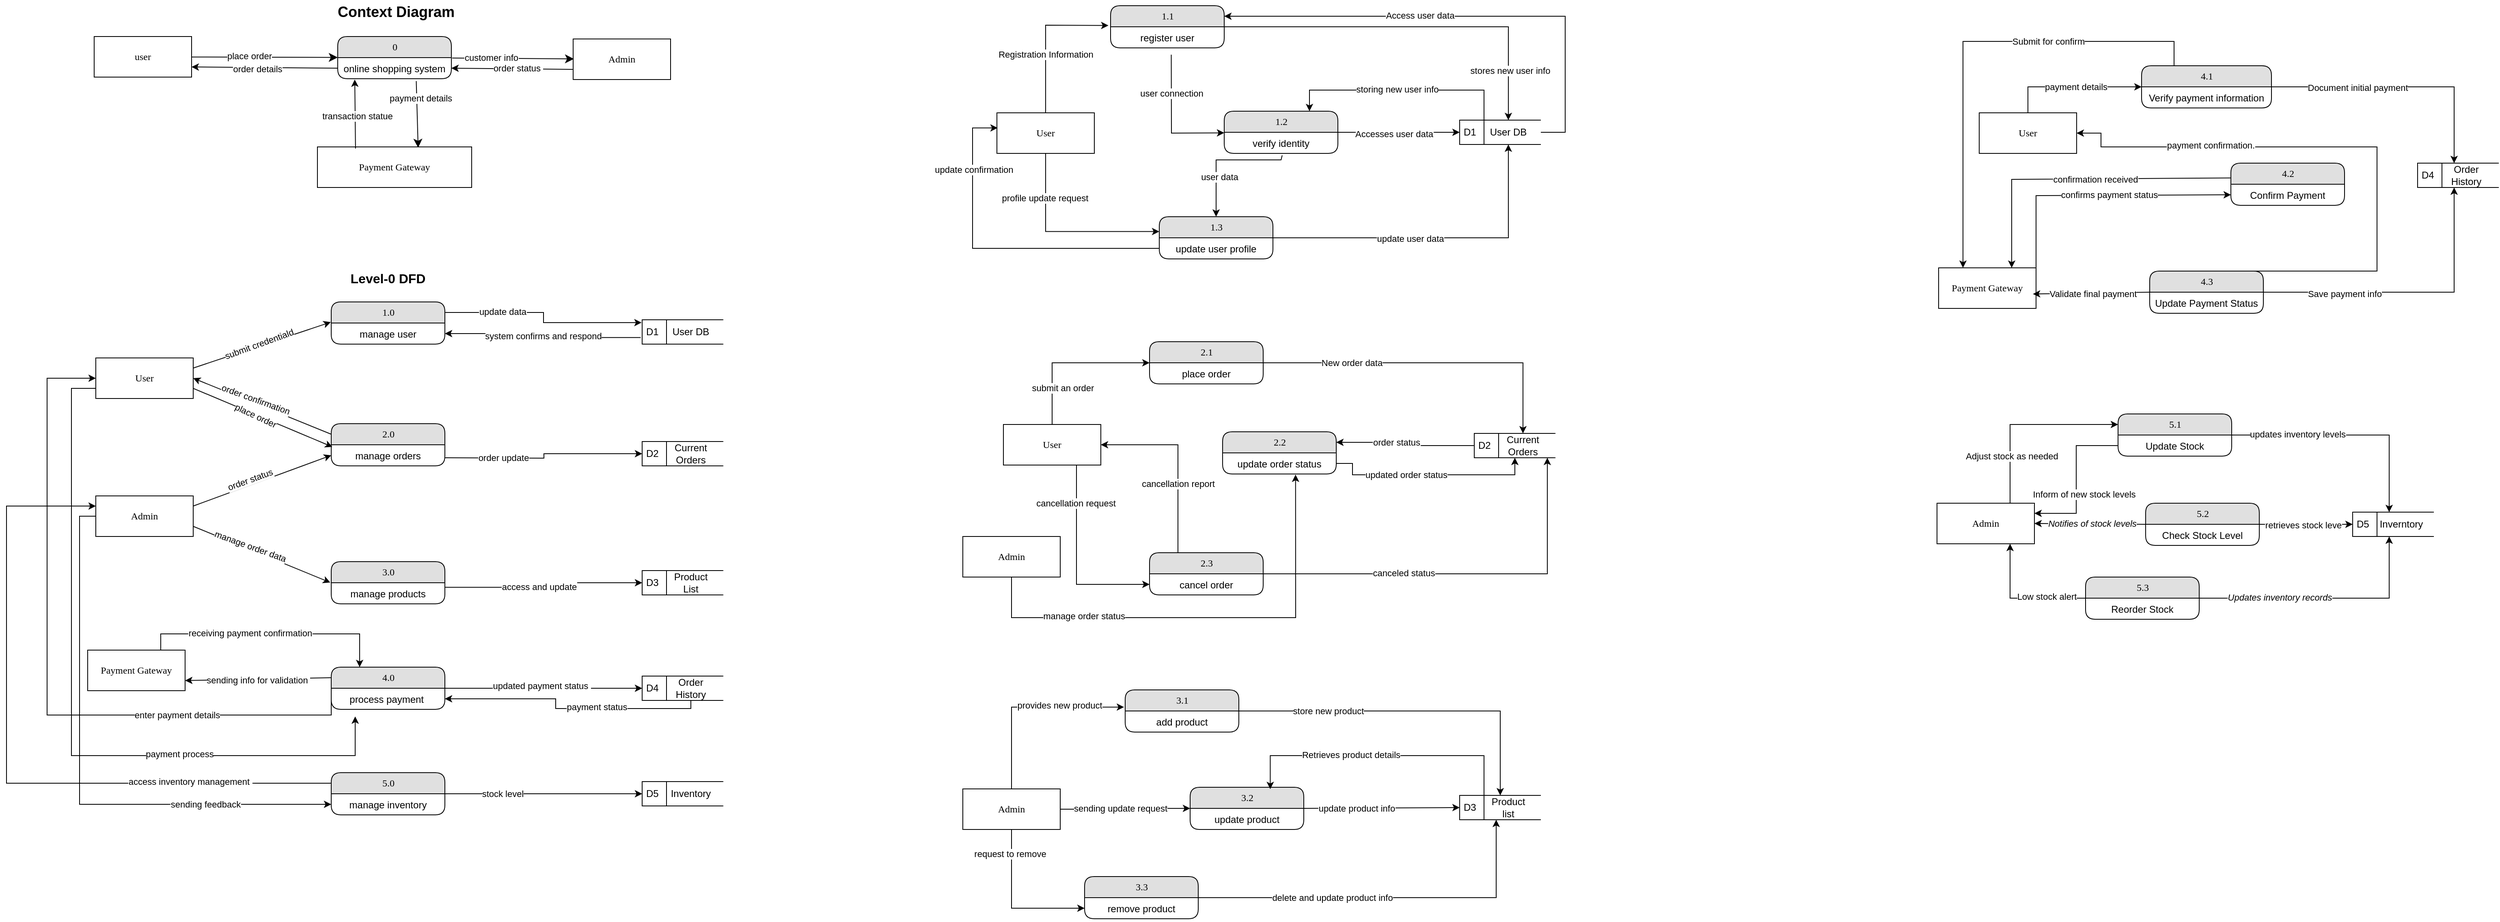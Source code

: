 <mxfile version="24.8.4">
  <diagram name="Page-1" id="52a04d89-c75d-2922-d76d-85b35f80e030">
    <mxGraphModel dx="1572" dy="689" grid="0" gridSize="10" guides="1" tooltips="1" connect="1" arrows="1" fold="1" page="1" pageScale="1" pageWidth="1100" pageHeight="850" background="none" math="0" shadow="0">
      <root>
        <mxCell id="0" />
        <mxCell id="1" parent="0" />
        <mxCell id="17472293e6e8944d-29" value="Admin" style="whiteSpace=wrap;html=1;rounded=0;shadow=0;comic=0;labelBackgroundColor=none;strokeWidth=1;fontFamily=Verdana;fontSize=12;align=center;" parent="1" vertex="1">
          <mxGeometry x="728" y="87" width="120" height="50" as="geometry" />
        </mxCell>
        <mxCell id="1fdf3b25b50cf41e-27" style="edgeStyle=none;html=1;labelBackgroundColor=none;startFill=0;startSize=8;endFill=1;endSize=8;fontFamily=Verdana;fontSize=12;" parent="1" source="17472293e6e8944d-30" target="1fdf3b25b50cf41e-1" edge="1">
          <mxGeometry relative="1" as="geometry" />
        </mxCell>
        <mxCell id="WtRjEL5a1TLRnZF8yTDm-4" value="place order" style="edgeLabel;html=1;align=center;verticalAlign=middle;resizable=0;points=[];" parent="1fdf3b25b50cf41e-27" vertex="1" connectable="0">
          <mxGeometry x="-0.213" y="2" relative="1" as="geometry">
            <mxPoint as="offset" />
          </mxGeometry>
        </mxCell>
        <mxCell id="17472293e6e8944d-30" value="user" style="whiteSpace=wrap;html=1;rounded=0;shadow=0;comic=0;labelBackgroundColor=none;strokeWidth=1;fontFamily=Verdana;fontSize=12;align=center;" parent="1" vertex="1">
          <mxGeometry x="138" y="84" width="120" height="50" as="geometry" />
        </mxCell>
        <mxCell id="1fdf3b25b50cf41e-28" style="edgeStyle=none;html=1;labelBackgroundColor=none;startFill=0;startSize=8;endFill=1;endSize=8;fontFamily=Verdana;fontSize=12;" parent="1" edge="1">
          <mxGeometry relative="1" as="geometry">
            <mxPoint x="579" y="110.5" as="sourcePoint" />
            <mxPoint x="729" y="111.571" as="targetPoint" />
          </mxGeometry>
        </mxCell>
        <mxCell id="WtRjEL5a1TLRnZF8yTDm-11" value="customer info" style="edgeLabel;html=1;align=center;verticalAlign=middle;resizable=0;points=[];" parent="1fdf3b25b50cf41e-28" vertex="1" connectable="0">
          <mxGeometry x="-0.367" y="1" relative="1" as="geometry">
            <mxPoint as="offset" />
          </mxGeometry>
        </mxCell>
        <mxCell id="1fdf3b25b50cf41e-29" style="edgeStyle=none;html=1;labelBackgroundColor=none;startFill=0;startSize=8;endFill=1;endSize=8;fontFamily=Verdana;fontSize=12;entryX=0.653;entryY=0.02;entryDx=0;entryDy=0;exitX=0.691;exitY=1.109;exitDx=0;exitDy=0;exitPerimeter=0;entryPerimeter=0;" parent="1" source="1fdf3b25b50cf41e-2" target="Nx4FLfZ7HG3fZNsCcpe--1" edge="1">
          <mxGeometry relative="1" as="geometry">
            <mxPoint x="508" y="184" as="targetPoint" />
          </mxGeometry>
        </mxCell>
        <mxCell id="WtRjEL5a1TLRnZF8yTDm-7" value="payment details" style="edgeLabel;html=1;align=center;verticalAlign=middle;resizable=0;points=[];" parent="1fdf3b25b50cf41e-29" vertex="1" connectable="0">
          <mxGeometry x="-0.492" y="4" relative="1" as="geometry">
            <mxPoint as="offset" />
          </mxGeometry>
        </mxCell>
        <mxCell id="1fdf3b25b50cf41e-1" value="0" style="swimlane;html=1;fontStyle=0;childLayout=stackLayout;horizontal=1;startSize=26;fillColor=#e0e0e0;horizontalStack=0;resizeParent=1;resizeLast=0;collapsible=1;marginBottom=0;swimlaneFillColor=#ffffff;align=center;rounded=1;shadow=0;comic=0;labelBackgroundColor=none;strokeWidth=1;fontFamily=Verdana;fontSize=12" parent="1" vertex="1">
          <mxGeometry x="438" y="84" width="140" height="52" as="geometry" />
        </mxCell>
        <mxCell id="1fdf3b25b50cf41e-2" value="online shopping system" style="text;html=1;strokeColor=none;fillColor=none;spacingLeft=4;spacingRight=4;whiteSpace=wrap;overflow=hidden;rotatable=0;points=[[0,0.5],[1,0.5]];portConstraint=eastwest;align=center;" parent="1fdf3b25b50cf41e-1" vertex="1">
          <mxGeometry y="26" width="140" height="26" as="geometry" />
        </mxCell>
        <mxCell id="Nx4FLfZ7HG3fZNsCcpe--1" value="Payment Gateway" style="whiteSpace=wrap;html=1;rounded=0;shadow=0;comic=0;labelBackgroundColor=none;strokeWidth=1;fontFamily=Verdana;fontSize=12;align=center;" parent="1" vertex="1">
          <mxGeometry x="413" y="220" width="190" height="50" as="geometry" />
        </mxCell>
        <mxCell id="Nx4FLfZ7HG3fZNsCcpe--11" value="" style="endArrow=classic;html=1;rounded=0;exitX=0;exitY=0.75;exitDx=0;exitDy=0;entryX=1;entryY=0.5;entryDx=0;entryDy=0;" parent="1" source="17472293e6e8944d-29" target="1fdf3b25b50cf41e-2" edge="1">
          <mxGeometry width="50" height="50" relative="1" as="geometry">
            <mxPoint x="568" y="360" as="sourcePoint" />
            <mxPoint x="618" y="310" as="targetPoint" />
          </mxGeometry>
        </mxCell>
        <mxCell id="WtRjEL5a1TLRnZF8yTDm-9" value="order status&amp;nbsp;" style="edgeLabel;html=1;align=center;verticalAlign=middle;resizable=0;points=[];" parent="Nx4FLfZ7HG3fZNsCcpe--11" vertex="1" connectable="0">
          <mxGeometry x="-0.09" y="-1" relative="1" as="geometry">
            <mxPoint as="offset" />
          </mxGeometry>
        </mxCell>
        <mxCell id="Nx4FLfZ7HG3fZNsCcpe--13" value="" style="endArrow=classic;html=1;rounded=0;exitX=0;exitY=0.5;exitDx=0;exitDy=0;entryX=1;entryY=0.75;entryDx=0;entryDy=0;" parent="1" source="1fdf3b25b50cf41e-2" target="17472293e6e8944d-30" edge="1">
          <mxGeometry width="50" height="50" relative="1" as="geometry">
            <mxPoint x="434" y="134" as="sourcePoint" />
            <mxPoint x="284" y="132" as="targetPoint" />
          </mxGeometry>
        </mxCell>
        <mxCell id="WtRjEL5a1TLRnZF8yTDm-5" value="order details" style="edgeLabel;html=1;align=center;verticalAlign=middle;resizable=0;points=[];" parent="Nx4FLfZ7HG3fZNsCcpe--13" vertex="1" connectable="0">
          <mxGeometry x="0.099" y="2" relative="1" as="geometry">
            <mxPoint as="offset" />
          </mxGeometry>
        </mxCell>
        <mxCell id="Nx4FLfZ7HG3fZNsCcpe--17" value="" style="endArrow=classic;html=1;rounded=0;exitX=0.247;exitY=0.039;exitDx=0;exitDy=0;exitPerimeter=0;entryX=0.15;entryY=1.038;entryDx=0;entryDy=0;entryPerimeter=0;" parent="1" source="Nx4FLfZ7HG3fZNsCcpe--1" target="1fdf3b25b50cf41e-2" edge="1">
          <mxGeometry width="50" height="50" relative="1" as="geometry">
            <mxPoint x="438" y="184" as="sourcePoint" />
            <mxPoint x="478" y="140" as="targetPoint" />
          </mxGeometry>
        </mxCell>
        <mxCell id="WtRjEL5a1TLRnZF8yTDm-6" value="transaction statue" style="edgeLabel;html=1;align=center;verticalAlign=middle;resizable=0;points=[];" parent="Nx4FLfZ7HG3fZNsCcpe--17" vertex="1" connectable="0">
          <mxGeometry x="-0.045" y="-2" relative="1" as="geometry">
            <mxPoint as="offset" />
          </mxGeometry>
        </mxCell>
        <mxCell id="Nx4FLfZ7HG3fZNsCcpe--20" value="&lt;b&gt;&lt;font style=&quot;font-size: 18px;&quot;&gt;Context Diagram&lt;/font&gt;&lt;/b&gt;" style="text;html=1;align=center;verticalAlign=middle;whiteSpace=wrap;rounded=0;" parent="1" vertex="1">
          <mxGeometry x="426" y="39" width="168" height="30" as="geometry" />
        </mxCell>
        <mxCell id="Nx4FLfZ7HG3fZNsCcpe--21" value="&lt;font style=&quot;font-size: 16px;&quot;&gt;&lt;b&gt;Level-0 DFD&lt;/b&gt;&lt;/font&gt;" style="text;html=1;align=center;verticalAlign=middle;whiteSpace=wrap;rounded=0;" parent="1" vertex="1">
          <mxGeometry x="430" y="367" width="140" height="30" as="geometry" />
        </mxCell>
        <mxCell id="Nx4FLfZ7HG3fZNsCcpe--22" value="1.0" style="swimlane;html=1;fontStyle=0;childLayout=stackLayout;horizontal=1;startSize=26;fillColor=#e0e0e0;horizontalStack=0;resizeParent=1;resizeLast=0;collapsible=1;marginBottom=0;swimlaneFillColor=#ffffff;align=center;rounded=1;shadow=0;comic=0;labelBackgroundColor=none;strokeWidth=1;fontFamily=Verdana;fontSize=12" parent="1" vertex="1">
          <mxGeometry x="430" y="411" width="140" height="52" as="geometry" />
        </mxCell>
        <mxCell id="Nx4FLfZ7HG3fZNsCcpe--23" value="manage user" style="text;html=1;strokeColor=none;fillColor=none;spacingLeft=4;spacingRight=4;whiteSpace=wrap;overflow=hidden;rotatable=0;points=[[0,0.5],[1,0.5]];portConstraint=eastwest;align=center;" parent="Nx4FLfZ7HG3fZNsCcpe--22" vertex="1">
          <mxGeometry y="26" width="140" height="26" as="geometry" />
        </mxCell>
        <mxCell id="Nx4FLfZ7HG3fZNsCcpe--24" value="2.0" style="swimlane;html=1;fontStyle=0;childLayout=stackLayout;horizontal=1;startSize=26;fillColor=#e0e0e0;horizontalStack=0;resizeParent=1;resizeLast=0;collapsible=1;marginBottom=0;swimlaneFillColor=#ffffff;align=center;rounded=1;shadow=0;comic=0;labelBackgroundColor=none;strokeWidth=1;fontFamily=Verdana;fontSize=12" parent="1" vertex="1">
          <mxGeometry x="430" y="561" width="140" height="52" as="geometry" />
        </mxCell>
        <mxCell id="Nx4FLfZ7HG3fZNsCcpe--25" value="manage orders" style="text;html=1;strokeColor=none;fillColor=none;spacingLeft=4;spacingRight=4;whiteSpace=wrap;overflow=hidden;rotatable=0;points=[[0,0.5],[1,0.5]];portConstraint=eastwest;align=center;" parent="Nx4FLfZ7HG3fZNsCcpe--24" vertex="1">
          <mxGeometry y="26" width="140" height="26" as="geometry" />
        </mxCell>
        <mxCell id="Nx4FLfZ7HG3fZNsCcpe--26" value="3.0" style="swimlane;html=1;fontStyle=0;childLayout=stackLayout;horizontal=1;startSize=26;fillColor=#e0e0e0;horizontalStack=0;resizeParent=1;resizeLast=0;collapsible=1;marginBottom=0;swimlaneFillColor=#ffffff;align=center;rounded=1;shadow=0;comic=0;labelBackgroundColor=none;strokeWidth=1;fontFamily=Verdana;fontSize=12" parent="1" vertex="1">
          <mxGeometry x="430" y="731" width="140" height="52" as="geometry" />
        </mxCell>
        <mxCell id="Nx4FLfZ7HG3fZNsCcpe--27" value="manage products" style="text;html=1;strokeColor=none;fillColor=none;spacingLeft=4;spacingRight=4;whiteSpace=wrap;overflow=hidden;rotatable=0;points=[[0,0.5],[1,0.5]];portConstraint=eastwest;align=center;" parent="Nx4FLfZ7HG3fZNsCcpe--26" vertex="1">
          <mxGeometry y="26" width="140" height="26" as="geometry" />
        </mxCell>
        <mxCell id="Nx4FLfZ7HG3fZNsCcpe--103" style="edgeStyle=orthogonalEdgeStyle;rounded=0;orthogonalLoop=1;jettySize=auto;html=1;exitX=0;exitY=0.25;exitDx=0;exitDy=0;entryX=0;entryY=0.5;entryDx=0;entryDy=0;" parent="1" source="Nx4FLfZ7HG3fZNsCcpe--29" target="Nx4FLfZ7HG3fZNsCcpe--62" edge="1">
          <mxGeometry relative="1" as="geometry">
            <Array as="points">
              <mxPoint x="430" y="920" />
              <mxPoint x="80" y="920" />
              <mxPoint x="80" y="505" />
            </Array>
          </mxGeometry>
        </mxCell>
        <mxCell id="WtRjEL5a1TLRnZF8yTDm-35" value="enter payment details" style="edgeLabel;html=1;align=center;verticalAlign=middle;resizable=0;points=[];" parent="Nx4FLfZ7HG3fZNsCcpe--103" vertex="1" connectable="0">
          <mxGeometry x="-0.457" relative="1" as="geometry">
            <mxPoint as="offset" />
          </mxGeometry>
        </mxCell>
        <mxCell id="Nx4FLfZ7HG3fZNsCcpe--29" value="4.0" style="swimlane;html=1;fontStyle=0;childLayout=stackLayout;horizontal=1;startSize=26;fillColor=#e0e0e0;horizontalStack=0;resizeParent=1;resizeLast=0;collapsible=1;marginBottom=0;swimlaneFillColor=#ffffff;align=center;rounded=1;shadow=0;comic=0;labelBackgroundColor=none;strokeWidth=1;fontFamily=Verdana;fontSize=12" parent="1" vertex="1">
          <mxGeometry x="430" y="861" width="140" height="52" as="geometry" />
        </mxCell>
        <mxCell id="Nx4FLfZ7HG3fZNsCcpe--30" value="process payment&amp;nbsp;" style="text;html=1;strokeColor=none;fillColor=none;spacingLeft=4;spacingRight=4;whiteSpace=wrap;overflow=hidden;rotatable=0;points=[[0,0.5],[1,0.5]];portConstraint=eastwest;align=center;" parent="Nx4FLfZ7HG3fZNsCcpe--29" vertex="1">
          <mxGeometry y="26" width="140" height="26" as="geometry" />
        </mxCell>
        <mxCell id="Nx4FLfZ7HG3fZNsCcpe--143" style="edgeStyle=orthogonalEdgeStyle;rounded=0;orthogonalLoop=1;jettySize=auto;html=1;exitX=0;exitY=0.25;exitDx=0;exitDy=0;entryX=0;entryY=0.25;entryDx=0;entryDy=0;" parent="1" source="Nx4FLfZ7HG3fZNsCcpe--31" target="Nx4FLfZ7HG3fZNsCcpe--51" edge="1">
          <mxGeometry relative="1" as="geometry">
            <mxPoint x="30" y="610" as="targetPoint" />
            <Array as="points">
              <mxPoint x="30" y="1004" />
              <mxPoint x="30" y="663" />
            </Array>
          </mxGeometry>
        </mxCell>
        <mxCell id="WtRjEL5a1TLRnZF8yTDm-30" value="access inventory management&amp;nbsp;" style="edgeLabel;html=1;align=center;verticalAlign=middle;resizable=0;points=[];" parent="Nx4FLfZ7HG3fZNsCcpe--143" vertex="1" connectable="0">
          <mxGeometry x="-0.517" y="-1" relative="1" as="geometry">
            <mxPoint x="31" y="-1" as="offset" />
          </mxGeometry>
        </mxCell>
        <mxCell id="Nx4FLfZ7HG3fZNsCcpe--31" value="5.0" style="swimlane;html=1;fontStyle=0;childLayout=stackLayout;horizontal=1;startSize=26;fillColor=#e0e0e0;horizontalStack=0;resizeParent=1;resizeLast=0;collapsible=1;marginBottom=0;swimlaneFillColor=#ffffff;align=center;rounded=1;shadow=0;comic=0;labelBackgroundColor=none;strokeWidth=1;fontFamily=Verdana;fontSize=12" parent="1" vertex="1">
          <mxGeometry x="430" y="991" width="140" height="52" as="geometry" />
        </mxCell>
        <mxCell id="Nx4FLfZ7HG3fZNsCcpe--32" value="manage inventory" style="text;html=1;strokeColor=none;fillColor=none;spacingLeft=4;spacingRight=4;whiteSpace=wrap;overflow=hidden;rotatable=0;points=[[0,0.5],[1,0.5]];portConstraint=eastwest;align=center;" parent="Nx4FLfZ7HG3fZNsCcpe--31" vertex="1">
          <mxGeometry y="26" width="140" height="26" as="geometry" />
        </mxCell>
        <mxCell id="Nx4FLfZ7HG3fZNsCcpe--35" value="D1" style="html=1;dashed=0;whiteSpace=wrap;shape=mxgraph.dfd.dataStoreID;align=left;spacingLeft=3;points=[[0,0],[0.5,0],[1,0],[0,0.5],[1,0.5],[0,1],[0.5,1],[1,1]];" parent="1" vertex="1">
          <mxGeometry x="813" y="433" width="100" height="30" as="geometry" />
        </mxCell>
        <mxCell id="Nx4FLfZ7HG3fZNsCcpe--38" value="User DB" style="text;html=1;align=center;verticalAlign=middle;whiteSpace=wrap;rounded=0;" parent="1" vertex="1">
          <mxGeometry x="843" y="433" width="60" height="30" as="geometry" />
        </mxCell>
        <mxCell id="Nx4FLfZ7HG3fZNsCcpe--142" style="edgeStyle=orthogonalEdgeStyle;rounded=0;orthogonalLoop=1;jettySize=auto;html=1;exitX=0;exitY=0.5;exitDx=0;exitDy=0;entryX=0;entryY=0.5;entryDx=0;entryDy=0;" parent="1" source="Nx4FLfZ7HG3fZNsCcpe--51" target="Nx4FLfZ7HG3fZNsCcpe--32" edge="1">
          <mxGeometry relative="1" as="geometry" />
        </mxCell>
        <mxCell id="WtRjEL5a1TLRnZF8yTDm-29" value="sending feedback" style="edgeLabel;html=1;align=center;verticalAlign=middle;resizable=0;points=[];" parent="Nx4FLfZ7HG3fZNsCcpe--142" vertex="1" connectable="0">
          <mxGeometry x="0.442" relative="1" as="geometry">
            <mxPoint x="36" as="offset" />
          </mxGeometry>
        </mxCell>
        <mxCell id="Nx4FLfZ7HG3fZNsCcpe--51" value="Admin" style="whiteSpace=wrap;html=1;rounded=0;shadow=0;comic=0;labelBackgroundColor=none;strokeWidth=1;fontFamily=Verdana;fontSize=12;align=center;" parent="1" vertex="1">
          <mxGeometry x="140" y="650" width="120" height="50" as="geometry" />
        </mxCell>
        <mxCell id="Nx4FLfZ7HG3fZNsCcpe--62" value="User" style="whiteSpace=wrap;html=1;rounded=0;shadow=0;comic=0;labelBackgroundColor=none;strokeWidth=1;fontFamily=Verdana;fontSize=12;align=center;" parent="1" vertex="1">
          <mxGeometry x="140" y="480" width="120" height="50" as="geometry" />
        </mxCell>
        <mxCell id="Nx4FLfZ7HG3fZNsCcpe--112" style="edgeStyle=orthogonalEdgeStyle;rounded=0;orthogonalLoop=1;jettySize=auto;html=1;exitX=0.75;exitY=0;exitDx=0;exitDy=0;entryX=0.25;entryY=0;entryDx=0;entryDy=0;" parent="1" source="Nx4FLfZ7HG3fZNsCcpe--63" target="Nx4FLfZ7HG3fZNsCcpe--29" edge="1">
          <mxGeometry relative="1" as="geometry" />
        </mxCell>
        <mxCell id="WtRjEL5a1TLRnZF8yTDm-38" value="receiving payment confirmation" style="edgeLabel;html=1;align=center;verticalAlign=middle;resizable=0;points=[];" parent="Nx4FLfZ7HG3fZNsCcpe--112" vertex="1" connectable="0">
          <mxGeometry x="-0.608" y="2" relative="1" as="geometry">
            <mxPoint x="70" y="1" as="offset" />
          </mxGeometry>
        </mxCell>
        <mxCell id="Nx4FLfZ7HG3fZNsCcpe--63" value="Payment Gateway" style="whiteSpace=wrap;html=1;rounded=0;shadow=0;comic=0;labelBackgroundColor=none;strokeWidth=1;fontFamily=Verdana;fontSize=12;align=center;" parent="1" vertex="1">
          <mxGeometry x="130" y="840" width="120" height="50" as="geometry" />
        </mxCell>
        <mxCell id="Nx4FLfZ7HG3fZNsCcpe--66" value="D2" style="html=1;dashed=0;whiteSpace=wrap;shape=mxgraph.dfd.dataStoreID;align=left;spacingLeft=3;points=[[0,0],[0.5,0],[1,0],[0,0.5],[1,0.5],[0,1],[0.5,1],[1,1]];" parent="1" vertex="1">
          <mxGeometry x="813" y="583" width="100" height="30" as="geometry" />
        </mxCell>
        <mxCell id="Nx4FLfZ7HG3fZNsCcpe--67" value="Current&lt;div&gt;Orders&lt;/div&gt;" style="text;html=1;align=center;verticalAlign=middle;whiteSpace=wrap;rounded=0;" parent="1" vertex="1">
          <mxGeometry x="843" y="583" width="60" height="30" as="geometry" />
        </mxCell>
        <mxCell id="Nx4FLfZ7HG3fZNsCcpe--68" value="D3" style="html=1;dashed=0;whiteSpace=wrap;shape=mxgraph.dfd.dataStoreID;align=left;spacingLeft=3;points=[[0,0],[0.5,0],[1,0],[0,0.5],[1,0.5],[0,1],[0.5,1],[1,1]];" parent="1" vertex="1">
          <mxGeometry x="813" y="742" width="100" height="30" as="geometry" />
        </mxCell>
        <mxCell id="Nx4FLfZ7HG3fZNsCcpe--69" value="Product List" style="text;html=1;align=center;verticalAlign=middle;whiteSpace=wrap;rounded=0;" parent="1" vertex="1">
          <mxGeometry x="843" y="742" width="60" height="30" as="geometry" />
        </mxCell>
        <mxCell id="Nx4FLfZ7HG3fZNsCcpe--71" value="D4" style="html=1;dashed=0;whiteSpace=wrap;shape=mxgraph.dfd.dataStoreID;align=left;spacingLeft=3;points=[[0,0],[0.5,0],[1,0],[0,0.5],[1,0.5],[0,1],[0.5,1],[1,1]];" parent="1" vertex="1">
          <mxGeometry x="813" y="872" width="100" height="30" as="geometry" />
        </mxCell>
        <mxCell id="Nx4FLfZ7HG3fZNsCcpe--72" value="Order History" style="text;html=1;align=center;verticalAlign=middle;whiteSpace=wrap;rounded=0;" parent="1" vertex="1">
          <mxGeometry x="843" y="872" width="60" height="30" as="geometry" />
        </mxCell>
        <mxCell id="Nx4FLfZ7HG3fZNsCcpe--73" value="D5" style="html=1;dashed=0;whiteSpace=wrap;shape=mxgraph.dfd.dataStoreID;align=left;spacingLeft=3;points=[[0,0],[0.5,0],[1,0],[0,0.5],[1,0.5],[0,1],[0.5,1],[1,1]];" parent="1" vertex="1">
          <mxGeometry x="813" y="1002" width="100" height="30" as="geometry" />
        </mxCell>
        <mxCell id="Nx4FLfZ7HG3fZNsCcpe--74" value="Inventory" style="text;html=1;align=center;verticalAlign=middle;whiteSpace=wrap;rounded=0;" parent="1" vertex="1">
          <mxGeometry x="843" y="1002" width="60" height="30" as="geometry" />
        </mxCell>
        <mxCell id="Nx4FLfZ7HG3fZNsCcpe--78" value="" style="endArrow=classic;html=1;rounded=0;exitX=1;exitY=0.25;exitDx=0;exitDy=0;entryX=-0.004;entryY=-0.041;entryDx=0;entryDy=0;entryPerimeter=0;" parent="1" source="Nx4FLfZ7HG3fZNsCcpe--62" target="Nx4FLfZ7HG3fZNsCcpe--23" edge="1">
          <mxGeometry width="50" height="50" relative="1" as="geometry">
            <mxPoint x="230" y="663" as="sourcePoint" />
            <mxPoint x="350" y="470" as="targetPoint" />
          </mxGeometry>
        </mxCell>
        <mxCell id="WtRjEL5a1TLRnZF8yTDm-18" value="submit credentiald" style="edgeLabel;html=1;align=center;verticalAlign=middle;resizable=0;points=[];rotation=-20;" parent="Nx4FLfZ7HG3fZNsCcpe--78" vertex="1" connectable="0">
          <mxGeometry x="-0.275" y="1" relative="1" as="geometry">
            <mxPoint x="19" y="-8" as="offset" />
          </mxGeometry>
        </mxCell>
        <mxCell id="Nx4FLfZ7HG3fZNsCcpe--80" value="" style="endArrow=classic;html=1;rounded=0;exitX=1;exitY=0.25;exitDx=0;exitDy=0;entryX=-0.007;entryY=0.115;entryDx=0;entryDy=0;entryPerimeter=0;edgeStyle=orthogonalEdgeStyle;" parent="1" source="Nx4FLfZ7HG3fZNsCcpe--22" target="Nx4FLfZ7HG3fZNsCcpe--35" edge="1">
          <mxGeometry width="50" height="50" relative="1" as="geometry">
            <mxPoint x="480" y="830" as="sourcePoint" />
            <mxPoint x="530" y="780" as="targetPoint" />
          </mxGeometry>
        </mxCell>
        <mxCell id="WtRjEL5a1TLRnZF8yTDm-14" value="update data" style="edgeLabel;html=1;align=center;verticalAlign=middle;resizable=0;points=[];" parent="Nx4FLfZ7HG3fZNsCcpe--80" vertex="1" connectable="0">
          <mxGeometry x="-0.238" relative="1" as="geometry">
            <mxPoint x="-26" y="-1" as="offset" />
          </mxGeometry>
        </mxCell>
        <mxCell id="Nx4FLfZ7HG3fZNsCcpe--83" value="" style="endArrow=classic;html=1;rounded=0;exitX=-0.018;exitY=0.729;exitDx=0;exitDy=0;entryX=1;entryY=0.5;entryDx=0;entryDy=0;exitPerimeter=0;edgeStyle=orthogonalEdgeStyle;" parent="1" source="Nx4FLfZ7HG3fZNsCcpe--35" target="Nx4FLfZ7HG3fZNsCcpe--23" edge="1">
          <mxGeometry width="50" height="50" relative="1" as="geometry">
            <mxPoint x="480" y="830" as="sourcePoint" />
            <mxPoint x="530" y="780" as="targetPoint" />
            <Array as="points">
              <mxPoint x="680" y="455" />
              <mxPoint x="680" y="450" />
            </Array>
          </mxGeometry>
        </mxCell>
        <mxCell id="WtRjEL5a1TLRnZF8yTDm-16" value="system confirms and respond" style="edgeLabel;html=1;align=center;verticalAlign=middle;resizable=0;points=[];" parent="Nx4FLfZ7HG3fZNsCcpe--83" vertex="1" connectable="0">
          <mxGeometry x="0.67" relative="1" as="geometry">
            <mxPoint x="80" y="3" as="offset" />
          </mxGeometry>
        </mxCell>
        <mxCell id="Nx4FLfZ7HG3fZNsCcpe--85" value="" style="endArrow=classic;html=1;rounded=0;exitX=0;exitY=0.25;exitDx=0;exitDy=0;entryX=1;entryY=0.5;entryDx=0;entryDy=0;" parent="1" source="Nx4FLfZ7HG3fZNsCcpe--24" target="Nx4FLfZ7HG3fZNsCcpe--62" edge="1">
          <mxGeometry width="50" height="50" relative="1" as="geometry">
            <mxPoint x="380" y="710" as="sourcePoint" />
            <mxPoint x="430" y="660" as="targetPoint" />
          </mxGeometry>
        </mxCell>
        <mxCell id="WtRjEL5a1TLRnZF8yTDm-20" value="order confirmation" style="edgeLabel;html=1;align=center;verticalAlign=middle;resizable=0;points=[];rotation=20;" parent="Nx4FLfZ7HG3fZNsCcpe--85" vertex="1" connectable="0">
          <mxGeometry x="0.297" relative="1" as="geometry">
            <mxPoint x="17" y="1" as="offset" />
          </mxGeometry>
        </mxCell>
        <mxCell id="Nx4FLfZ7HG3fZNsCcpe--87" value="" style="endArrow=classic;html=1;rounded=0;exitX=1;exitY=0.75;exitDx=0;exitDy=0;entryX=0.01;entryY=0.099;entryDx=0;entryDy=0;entryPerimeter=0;" parent="1" source="Nx4FLfZ7HG3fZNsCcpe--62" target="Nx4FLfZ7HG3fZNsCcpe--25" edge="1">
          <mxGeometry width="50" height="50" relative="1" as="geometry">
            <mxPoint x="270" y="503" as="sourcePoint" />
            <mxPoint x="439" y="439" as="targetPoint" />
          </mxGeometry>
        </mxCell>
        <mxCell id="WtRjEL5a1TLRnZF8yTDm-21" value="place order" style="edgeLabel;html=1;align=center;verticalAlign=middle;resizable=0;points=[];rotation=25;" parent="Nx4FLfZ7HG3fZNsCcpe--87" vertex="1" connectable="0">
          <mxGeometry x="-0.479" relative="1" as="geometry">
            <mxPoint x="32" y="14" as="offset" />
          </mxGeometry>
        </mxCell>
        <mxCell id="Nx4FLfZ7HG3fZNsCcpe--92" value="" style="endArrow=classic;html=1;rounded=0;exitX=1;exitY=0.25;exitDx=0;exitDy=0;entryX=0;entryY=0.5;entryDx=0;entryDy=0;" parent="1" source="Nx4FLfZ7HG3fZNsCcpe--51" target="Nx4FLfZ7HG3fZNsCcpe--25" edge="1">
          <mxGeometry width="50" height="50" relative="1" as="geometry">
            <mxPoint x="270" y="528" as="sourcePoint" />
            <mxPoint x="430" y="610" as="targetPoint" />
          </mxGeometry>
        </mxCell>
        <mxCell id="WtRjEL5a1TLRnZF8yTDm-22" value="order status" style="edgeLabel;html=1;align=center;verticalAlign=middle;resizable=0;points=[];rotation=-20;" parent="Nx4FLfZ7HG3fZNsCcpe--92" vertex="1" connectable="0">
          <mxGeometry x="-0.449" y="1" relative="1" as="geometry">
            <mxPoint x="23" y="-14" as="offset" />
          </mxGeometry>
        </mxCell>
        <mxCell id="Nx4FLfZ7HG3fZNsCcpe--93" value="" style="endArrow=classic;html=1;rounded=0;exitX=1;exitY=0.5;exitDx=0;exitDy=0;entryX=0;entryY=0.5;entryDx=0;entryDy=0;edgeStyle=orthogonalEdgeStyle;" parent="1" target="Nx4FLfZ7HG3fZNsCcpe--66" edge="1">
          <mxGeometry width="50" height="50" relative="1" as="geometry">
            <mxPoint x="570" y="603" as="sourcePoint" />
            <mxPoint x="730" y="890" as="targetPoint" />
          </mxGeometry>
        </mxCell>
        <mxCell id="WtRjEL5a1TLRnZF8yTDm-24" value="order update" style="edgeLabel;html=1;align=center;verticalAlign=middle;resizable=0;points=[];rotation=0;" parent="Nx4FLfZ7HG3fZNsCcpe--93" vertex="1" connectable="0">
          <mxGeometry x="-0.3" relative="1" as="geometry">
            <mxPoint x="-15" y="-1" as="offset" />
          </mxGeometry>
        </mxCell>
        <mxCell id="Nx4FLfZ7HG3fZNsCcpe--96" value="" style="endArrow=classic;html=1;rounded=0;exitX=1;exitY=0.75;exitDx=0;exitDy=0;entryX=-0.008;entryY=-0.011;entryDx=0;entryDy=0;entryPerimeter=0;" parent="1" source="Nx4FLfZ7HG3fZNsCcpe--51" target="Nx4FLfZ7HG3fZNsCcpe--27" edge="1">
          <mxGeometry width="50" height="50" relative="1" as="geometry">
            <mxPoint x="520" y="780" as="sourcePoint" />
            <mxPoint x="570" y="730" as="targetPoint" />
          </mxGeometry>
        </mxCell>
        <mxCell id="WtRjEL5a1TLRnZF8yTDm-23" value="manage order data" style="edgeLabel;html=1;align=center;verticalAlign=middle;resizable=0;points=[];rotation=20;" parent="Nx4FLfZ7HG3fZNsCcpe--96" vertex="1" connectable="0">
          <mxGeometry x="-0.286" relative="1" as="geometry">
            <mxPoint x="10" as="offset" />
          </mxGeometry>
        </mxCell>
        <mxCell id="Nx4FLfZ7HG3fZNsCcpe--99" value="" style="endArrow=classic;html=1;rounded=0;exitX=0.997;exitY=0.216;exitDx=0;exitDy=0;entryX=0;entryY=0.5;entryDx=0;entryDy=0;exitPerimeter=0;edgeStyle=orthogonalEdgeStyle;" parent="1" source="Nx4FLfZ7HG3fZNsCcpe--27" target="Nx4FLfZ7HG3fZNsCcpe--68" edge="1">
          <mxGeometry width="50" height="50" relative="1" as="geometry">
            <mxPoint x="580" y="890" as="sourcePoint" />
            <mxPoint x="630" y="840" as="targetPoint" />
          </mxGeometry>
        </mxCell>
        <mxCell id="WtRjEL5a1TLRnZF8yTDm-25" value="access and update" style="edgeLabel;html=1;align=center;verticalAlign=middle;resizable=0;points=[];" parent="Nx4FLfZ7HG3fZNsCcpe--99" vertex="1" connectable="0">
          <mxGeometry x="-0.479" relative="1" as="geometry">
            <mxPoint x="51" y="-1" as="offset" />
          </mxGeometry>
        </mxCell>
        <mxCell id="Nx4FLfZ7HG3fZNsCcpe--105" style="edgeStyle=orthogonalEdgeStyle;rounded=0;orthogonalLoop=1;jettySize=auto;html=1;exitX=0;exitY=0.75;exitDx=0;exitDy=0;entryX=0.211;entryY=1.335;entryDx=0;entryDy=0;entryPerimeter=0;" parent="1" source="Nx4FLfZ7HG3fZNsCcpe--62" target="Nx4FLfZ7HG3fZNsCcpe--30" edge="1">
          <mxGeometry relative="1" as="geometry">
            <Array as="points">
              <mxPoint x="110" y="517" />
              <mxPoint x="110" y="970" />
              <mxPoint x="460" y="970" />
            </Array>
          </mxGeometry>
        </mxCell>
        <mxCell id="WtRjEL5a1TLRnZF8yTDm-32" value="payment process" style="edgeLabel;html=1;align=center;verticalAlign=middle;resizable=0;points=[];" parent="Nx4FLfZ7HG3fZNsCcpe--105" vertex="1" connectable="0">
          <mxGeometry x="0.397" relative="1" as="geometry">
            <mxPoint y="-2" as="offset" />
          </mxGeometry>
        </mxCell>
        <mxCell id="Nx4FLfZ7HG3fZNsCcpe--116" value="" style="endArrow=classic;html=1;rounded=0;exitX=1;exitY=0.5;exitDx=0;exitDy=0;entryX=0;entryY=0.5;entryDx=0;entryDy=0;edgeStyle=orthogonalEdgeStyle;" parent="1" source="Nx4FLfZ7HG3fZNsCcpe--29" target="Nx4FLfZ7HG3fZNsCcpe--71" edge="1">
          <mxGeometry width="50" height="50" relative="1" as="geometry">
            <mxPoint x="610" y="870" as="sourcePoint" />
            <mxPoint x="660" y="820" as="targetPoint" />
          </mxGeometry>
        </mxCell>
        <mxCell id="WtRjEL5a1TLRnZF8yTDm-26" value="updated payment status&amp;nbsp;" style="edgeLabel;html=1;align=center;verticalAlign=middle;resizable=0;points=[];" parent="Nx4FLfZ7HG3fZNsCcpe--116" vertex="1" connectable="0">
          <mxGeometry x="-0.453" y="1" relative="1" as="geometry">
            <mxPoint x="52" y="-2" as="offset" />
          </mxGeometry>
        </mxCell>
        <mxCell id="Nx4FLfZ7HG3fZNsCcpe--119" value="" style="endArrow=classic;html=1;rounded=0;entryX=1;entryY=0.5;entryDx=0;entryDy=0;exitX=0.5;exitY=1;exitDx=0;exitDy=0;edgeStyle=orthogonalEdgeStyle;" parent="1" source="Nx4FLfZ7HG3fZNsCcpe--72" target="Nx4FLfZ7HG3fZNsCcpe--30" edge="1">
          <mxGeometry width="50" height="50" relative="1" as="geometry">
            <mxPoint x="810" y="940" as="sourcePoint" />
            <mxPoint x="660" y="820" as="targetPoint" />
          </mxGeometry>
        </mxCell>
        <mxCell id="WtRjEL5a1TLRnZF8yTDm-27" value="payment status" style="edgeLabel;html=1;align=center;verticalAlign=middle;resizable=0;points=[];" parent="Nx4FLfZ7HG3fZNsCcpe--119" vertex="1" connectable="0">
          <mxGeometry x="0.255" y="-1" relative="1" as="geometry">
            <mxPoint x="66" y="11" as="offset" />
          </mxGeometry>
        </mxCell>
        <mxCell id="Nx4FLfZ7HG3fZNsCcpe--121" value="" style="endArrow=classic;html=1;rounded=0;exitX=1;exitY=0.5;exitDx=0;exitDy=0;entryX=0;entryY=0.5;entryDx=0;entryDy=0;" parent="1" source="Nx4FLfZ7HG3fZNsCcpe--31" target="Nx4FLfZ7HG3fZNsCcpe--73" edge="1">
          <mxGeometry width="50" height="50" relative="1" as="geometry">
            <mxPoint x="600" y="980" as="sourcePoint" />
            <mxPoint x="650" y="930" as="targetPoint" />
          </mxGeometry>
        </mxCell>
        <mxCell id="WtRjEL5a1TLRnZF8yTDm-28" value="stock level" style="edgeLabel;html=1;align=center;verticalAlign=middle;resizable=0;points=[];" parent="Nx4FLfZ7HG3fZNsCcpe--121" vertex="1" connectable="0">
          <mxGeometry x="-0.416" relative="1" as="geometry">
            <mxPoint as="offset" />
          </mxGeometry>
        </mxCell>
        <mxCell id="WtRjEL5a1TLRnZF8yTDm-36" value="" style="endArrow=classic;html=1;rounded=0;exitX=0;exitY=0.25;exitDx=0;exitDy=0;entryX=1;entryY=0.75;entryDx=0;entryDy=0;" parent="1" source="Nx4FLfZ7HG3fZNsCcpe--29" target="Nx4FLfZ7HG3fZNsCcpe--63" edge="1">
          <mxGeometry width="50" height="50" relative="1" as="geometry">
            <mxPoint x="300" y="940" as="sourcePoint" />
            <mxPoint x="350" y="890" as="targetPoint" />
          </mxGeometry>
        </mxCell>
        <mxCell id="WtRjEL5a1TLRnZF8yTDm-37" value="sending info for validation&amp;nbsp;" style="edgeLabel;html=1;align=center;verticalAlign=middle;resizable=0;points=[];" parent="WtRjEL5a1TLRnZF8yTDm-36" vertex="1" connectable="0">
          <mxGeometry x="0.578" relative="1" as="geometry">
            <mxPoint x="52" as="offset" />
          </mxGeometry>
        </mxCell>
        <mxCell id="WtRjEL5a1TLRnZF8yTDm-39" value="1.1" style="swimlane;html=1;fontStyle=0;childLayout=stackLayout;horizontal=1;startSize=26;fillColor=#e0e0e0;horizontalStack=0;resizeParent=1;resizeLast=0;collapsible=1;marginBottom=0;swimlaneFillColor=#ffffff;align=center;rounded=1;shadow=0;comic=0;labelBackgroundColor=none;strokeWidth=1;fontFamily=Verdana;fontSize=12" parent="1" vertex="1">
          <mxGeometry x="1390" y="46" width="140" height="52" as="geometry" />
        </mxCell>
        <mxCell id="WtRjEL5a1TLRnZF8yTDm-57" style="edgeStyle=orthogonalEdgeStyle;rounded=0;orthogonalLoop=1;jettySize=auto;html=1;exitX=1;exitY=0.5;exitDx=0;exitDy=0;entryX=0.5;entryY=1;entryDx=0;entryDy=0;" parent="1" source="WtRjEL5a1TLRnZF8yTDm-41" target="WtRjEL5a1TLRnZF8yTDm-53" edge="1">
          <mxGeometry relative="1" as="geometry" />
        </mxCell>
        <mxCell id="WtRjEL5a1TLRnZF8yTDm-58" value="update user data" style="edgeLabel;html=1;align=center;verticalAlign=middle;resizable=0;points=[];" parent="WtRjEL5a1TLRnZF8yTDm-57" vertex="1" connectable="0">
          <mxGeometry x="-0.167" y="-1" relative="1" as="geometry">
            <mxPoint as="offset" />
          </mxGeometry>
        </mxCell>
        <mxCell id="WtRjEL5a1TLRnZF8yTDm-41" value="1.3" style="swimlane;html=1;fontStyle=0;childLayout=stackLayout;horizontal=1;startSize=26;fillColor=#e0e0e0;horizontalStack=0;resizeParent=1;resizeLast=0;collapsible=1;marginBottom=0;swimlaneFillColor=#ffffff;align=center;rounded=1;shadow=0;comic=0;labelBackgroundColor=none;strokeWidth=1;fontFamily=Verdana;fontSize=12" parent="1" vertex="1">
          <mxGeometry x="1450" y="306" width="140" height="52" as="geometry" />
        </mxCell>
        <mxCell id="WtRjEL5a1TLRnZF8yTDm-42" value="update user profile" style="text;html=1;strokeColor=none;fillColor=none;spacingLeft=4;spacingRight=4;whiteSpace=wrap;overflow=hidden;rotatable=0;points=[[0,0.5],[1,0.5]];portConstraint=eastwest;align=center;" parent="WtRjEL5a1TLRnZF8yTDm-41" vertex="1">
          <mxGeometry y="26" width="140" height="26" as="geometry" />
        </mxCell>
        <mxCell id="WtRjEL5a1TLRnZF8yTDm-43" value="1.2" style="swimlane;html=1;fontStyle=0;childLayout=stackLayout;horizontal=1;startSize=26;fillColor=#e0e0e0;horizontalStack=0;resizeParent=1;resizeLast=0;collapsible=1;marginBottom=0;swimlaneFillColor=#ffffff;align=center;rounded=1;shadow=0;comic=0;labelBackgroundColor=none;strokeWidth=1;fontFamily=Verdana;fontSize=12" parent="1" vertex="1">
          <mxGeometry x="1530" y="176" width="140" height="52" as="geometry" />
        </mxCell>
        <mxCell id="WtRjEL5a1TLRnZF8yTDm-44" value="verify identity" style="text;html=1;strokeColor=none;fillColor=none;spacingLeft=4;spacingRight=4;whiteSpace=wrap;overflow=hidden;rotatable=0;points=[[0,0.5],[1,0.5]];portConstraint=eastwest;align=center;" parent="WtRjEL5a1TLRnZF8yTDm-43" vertex="1">
          <mxGeometry y="26" width="140" height="26" as="geometry" />
        </mxCell>
        <mxCell id="WtRjEL5a1TLRnZF8yTDm-40" value="register user" style="text;html=1;strokeColor=none;fillColor=none;spacingLeft=4;spacingRight=4;whiteSpace=wrap;overflow=hidden;rotatable=0;points=[[0,0.5],[1,0.5]];portConstraint=eastwest;align=center;" parent="1" vertex="1">
          <mxGeometry x="1390" y="72" width="140" height="26" as="geometry" />
        </mxCell>
        <mxCell id="WtRjEL5a1TLRnZF8yTDm-47" value="" style="endArrow=classic;html=1;rounded=0;exitX=0.534;exitY=1.324;exitDx=0;exitDy=0;entryX=0;entryY=0.026;entryDx=0;entryDy=0;entryPerimeter=0;exitPerimeter=0;" parent="1" source="WtRjEL5a1TLRnZF8yTDm-40" target="WtRjEL5a1TLRnZF8yTDm-44" edge="1">
          <mxGeometry width="50" height="50" relative="1" as="geometry">
            <mxPoint x="1598" y="236" as="sourcePoint" />
            <mxPoint x="1648" y="186" as="targetPoint" />
            <Array as="points">
              <mxPoint x="1465" y="203" />
            </Array>
          </mxGeometry>
        </mxCell>
        <mxCell id="WtRjEL5a1TLRnZF8yTDm-54" value="user connection" style="edgeLabel;html=1;align=center;verticalAlign=middle;resizable=0;points=[];" parent="WtRjEL5a1TLRnZF8yTDm-47" vertex="1" connectable="0">
          <mxGeometry x="-0.419" relative="1" as="geometry">
            <mxPoint as="offset" />
          </mxGeometry>
        </mxCell>
        <mxCell id="WtRjEL5a1TLRnZF8yTDm-49" value="User" style="whiteSpace=wrap;html=1;rounded=0;shadow=0;comic=0;labelBackgroundColor=none;strokeWidth=1;fontFamily=Verdana;fontSize=12;align=center;" parent="1" vertex="1">
          <mxGeometry x="1250" y="178" width="120" height="50" as="geometry" />
        </mxCell>
        <mxCell id="WtRjEL5a1TLRnZF8yTDm-52" value="D1" style="html=1;dashed=0;whiteSpace=wrap;shape=mxgraph.dfd.dataStoreID;align=left;spacingLeft=3;points=[[0,0],[0.5,0],[1,0],[0,0.5],[1,0.5],[0,1],[0.5,1],[1,1]];" parent="1" vertex="1">
          <mxGeometry x="1820" y="187" width="100" height="30" as="geometry" />
        </mxCell>
        <mxCell id="WtRjEL5a1TLRnZF8yTDm-53" value="User DB" style="text;html=1;align=center;verticalAlign=middle;whiteSpace=wrap;rounded=0;" parent="1" vertex="1">
          <mxGeometry x="1850" y="187" width="60" height="30" as="geometry" />
        </mxCell>
        <mxCell id="WtRjEL5a1TLRnZF8yTDm-55" value="" style="endArrow=classic;html=1;rounded=0;exitX=0.51;exitY=1.091;exitDx=0;exitDy=0;entryX=0.5;entryY=0;entryDx=0;entryDy=0;exitPerimeter=0;" parent="1" source="WtRjEL5a1TLRnZF8yTDm-44" target="WtRjEL5a1TLRnZF8yTDm-41" edge="1">
          <mxGeometry width="50" height="50" relative="1" as="geometry">
            <mxPoint x="1475" y="116" as="sourcePoint" />
            <mxPoint x="1540" y="213" as="targetPoint" />
            <Array as="points">
              <mxPoint x="1600" y="236" />
              <mxPoint x="1520" y="236" />
            </Array>
          </mxGeometry>
        </mxCell>
        <mxCell id="WtRjEL5a1TLRnZF8yTDm-56" value="user data" style="edgeLabel;html=1;align=center;verticalAlign=middle;resizable=0;points=[];" parent="WtRjEL5a1TLRnZF8yTDm-55" vertex="1" connectable="0">
          <mxGeometry x="-0.419" relative="1" as="geometry">
            <mxPoint x="-37" y="21" as="offset" />
          </mxGeometry>
        </mxCell>
        <mxCell id="WtRjEL5a1TLRnZF8yTDm-60" value="" style="endArrow=classic;html=1;rounded=0;exitX=0.5;exitY=0;exitDx=0;exitDy=0;entryX=-0.019;entryY=-0.062;entryDx=0;entryDy=0;entryPerimeter=0;" parent="1" source="WtRjEL5a1TLRnZF8yTDm-49" target="WtRjEL5a1TLRnZF8yTDm-40" edge="1">
          <mxGeometry width="50" height="50" relative="1" as="geometry">
            <mxPoint x="1510" y="206" as="sourcePoint" />
            <mxPoint x="1560" y="156" as="targetPoint" />
            <Array as="points">
              <mxPoint x="1310" y="70" />
            </Array>
          </mxGeometry>
        </mxCell>
        <mxCell id="WtRjEL5a1TLRnZF8yTDm-61" value="Registration Information" style="edgeLabel;html=1;align=center;verticalAlign=middle;resizable=0;points=[];" parent="WtRjEL5a1TLRnZF8yTDm-60" vertex="1" connectable="0">
          <mxGeometry x="-0.223" relative="1" as="geometry">
            <mxPoint as="offset" />
          </mxGeometry>
        </mxCell>
        <mxCell id="WtRjEL5a1TLRnZF8yTDm-62" value="" style="endArrow=classic;html=1;rounded=0;exitX=1;exitY=0.5;exitDx=0;exitDy=0;entryX=0;entryY=0.5;entryDx=0;entryDy=0;" parent="1" source="WtRjEL5a1TLRnZF8yTDm-43" target="WtRjEL5a1TLRnZF8yTDm-52" edge="1">
          <mxGeometry width="50" height="50" relative="1" as="geometry">
            <mxPoint x="1670" y="107" as="sourcePoint" />
            <mxPoint x="1720" y="57" as="targetPoint" />
          </mxGeometry>
        </mxCell>
        <mxCell id="WtRjEL5a1TLRnZF8yTDm-63" value="Accesses user data" style="edgeLabel;html=1;align=center;verticalAlign=middle;resizable=0;points=[];" parent="WtRjEL5a1TLRnZF8yTDm-62" vertex="1" connectable="0">
          <mxGeometry x="-0.311" y="-2" relative="1" as="geometry">
            <mxPoint x="17" as="offset" />
          </mxGeometry>
        </mxCell>
        <mxCell id="WtRjEL5a1TLRnZF8yTDm-64" value="" style="endArrow=classic;html=1;rounded=0;exitX=1;exitY=0.5;exitDx=0;exitDy=0;entryX=0.5;entryY=0;entryDx=0;entryDy=0;edgeStyle=orthogonalEdgeStyle;" parent="1" source="WtRjEL5a1TLRnZF8yTDm-39" target="WtRjEL5a1TLRnZF8yTDm-53" edge="1">
          <mxGeometry width="50" height="50" relative="1" as="geometry">
            <mxPoint x="1540" y="76" as="sourcePoint" />
            <mxPoint x="1970" y="66" as="targetPoint" />
          </mxGeometry>
        </mxCell>
        <mxCell id="WtRjEL5a1TLRnZF8yTDm-67" value="stores new user info" style="edgeLabel;html=1;align=center;verticalAlign=middle;resizable=0;points=[];" parent="WtRjEL5a1TLRnZF8yTDm-64" vertex="1" connectable="0">
          <mxGeometry x="0.735" y="2" relative="1" as="geometry">
            <mxPoint as="offset" />
          </mxGeometry>
        </mxCell>
        <mxCell id="WtRjEL5a1TLRnZF8yTDm-68" value="" style="endArrow=classic;html=1;rounded=0;exitX=0.5;exitY=1;exitDx=0;exitDy=0;entryX=0;entryY=0.352;entryDx=0;entryDy=0;entryPerimeter=0;edgeStyle=orthogonalEdgeStyle;" parent="1" source="WtRjEL5a1TLRnZF8yTDm-49" target="WtRjEL5a1TLRnZF8yTDm-41" edge="1">
          <mxGeometry width="50" height="50" relative="1" as="geometry">
            <mxPoint x="1670" y="146" as="sourcePoint" />
            <mxPoint x="1310" y="406" as="targetPoint" />
          </mxGeometry>
        </mxCell>
        <mxCell id="WtRjEL5a1TLRnZF8yTDm-69" value="profile update request" style="edgeLabel;html=1;align=center;verticalAlign=middle;resizable=0;points=[];" parent="WtRjEL5a1TLRnZF8yTDm-68" vertex="1" connectable="0">
          <mxGeometry x="-0.601" y="-1" relative="1" as="geometry">
            <mxPoint y="8" as="offset" />
          </mxGeometry>
        </mxCell>
        <mxCell id="WtRjEL5a1TLRnZF8yTDm-70" value="" style="endArrow=classic;html=1;rounded=0;exitX=0;exitY=0.5;exitDx=0;exitDy=0;entryX=0.008;entryY=0.372;entryDx=0;entryDy=0;entryPerimeter=0;edgeStyle=orthogonalEdgeStyle;" parent="1" source="WtRjEL5a1TLRnZF8yTDm-42" target="WtRjEL5a1TLRnZF8yTDm-49" edge="1">
          <mxGeometry width="50" height="50" relative="1" as="geometry">
            <mxPoint x="1480" y="256" as="sourcePoint" />
            <mxPoint x="1220" y="146" as="targetPoint" />
            <Array as="points">
              <mxPoint x="1220" y="345" />
              <mxPoint x="1220" y="197" />
            </Array>
          </mxGeometry>
        </mxCell>
        <mxCell id="WtRjEL5a1TLRnZF8yTDm-71" value="update confirmation&amp;nbsp;" style="edgeLabel;html=1;align=center;verticalAlign=middle;resizable=0;points=[];" parent="WtRjEL5a1TLRnZF8yTDm-70" vertex="1" connectable="0">
          <mxGeometry x="0.405" y="-3" relative="1" as="geometry">
            <mxPoint y="-40" as="offset" />
          </mxGeometry>
        </mxCell>
        <mxCell id="WtRjEL5a1TLRnZF8yTDm-72" value="" style="endArrow=classic;html=1;rounded=0;exitX=1;exitY=0.5;exitDx=0;exitDy=0;entryX=1;entryY=0.25;entryDx=0;entryDy=0;edgeStyle=orthogonalEdgeStyle;" parent="1" source="WtRjEL5a1TLRnZF8yTDm-52" target="WtRjEL5a1TLRnZF8yTDm-39" edge="1">
          <mxGeometry width="50" height="50" relative="1" as="geometry">
            <mxPoint x="1610" y="246" as="sourcePoint" />
            <mxPoint x="1500" y="136" as="targetPoint" />
            <Array as="points">
              <mxPoint x="1950" y="202" />
              <mxPoint x="1950" y="59" />
            </Array>
          </mxGeometry>
        </mxCell>
        <mxCell id="WtRjEL5a1TLRnZF8yTDm-73" value="Access user data" style="edgeLabel;html=1;align=center;verticalAlign=middle;resizable=0;points=[];" parent="WtRjEL5a1TLRnZF8yTDm-72" vertex="1" connectable="0">
          <mxGeometry x="0.187" y="1" relative="1" as="geometry">
            <mxPoint y="-2" as="offset" />
          </mxGeometry>
        </mxCell>
        <mxCell id="WtRjEL5a1TLRnZF8yTDm-74" value="" style="endArrow=classic;html=1;rounded=0;exitX=0;exitY=0;exitDx=0;exitDy=0;entryX=0.75;entryY=0;entryDx=0;entryDy=0;edgeStyle=orthogonalEdgeStyle;" parent="1" source="WtRjEL5a1TLRnZF8yTDm-53" target="WtRjEL5a1TLRnZF8yTDm-43" edge="1">
          <mxGeometry width="50" height="50" relative="1" as="geometry">
            <mxPoint x="1650" y="276" as="sourcePoint" />
            <mxPoint x="1640" y="156" as="targetPoint" />
            <Array as="points">
              <mxPoint x="1850" y="150" />
              <mxPoint x="1635" y="150" />
            </Array>
          </mxGeometry>
        </mxCell>
        <mxCell id="WtRjEL5a1TLRnZF8yTDm-75" value="storing new user info" style="edgeLabel;html=1;align=center;verticalAlign=middle;resizable=0;points=[];" parent="WtRjEL5a1TLRnZF8yTDm-74" vertex="1" connectable="0">
          <mxGeometry x="0.384" y="3" relative="1" as="geometry">
            <mxPoint x="48" y="-4" as="offset" />
          </mxGeometry>
        </mxCell>
        <mxCell id="WtRjEL5a1TLRnZF8yTDm-76" value="2.1" style="swimlane;html=1;fontStyle=0;childLayout=stackLayout;horizontal=1;startSize=26;fillColor=#e0e0e0;horizontalStack=0;resizeParent=1;resizeLast=0;collapsible=1;marginBottom=0;swimlaneFillColor=#ffffff;align=center;rounded=1;shadow=0;comic=0;labelBackgroundColor=none;strokeWidth=1;fontFamily=Verdana;fontSize=12" parent="1" vertex="1">
          <mxGeometry x="1438" y="460" width="140" height="52" as="geometry" />
        </mxCell>
        <mxCell id="WtRjEL5a1TLRnZF8yTDm-77" value="place order" style="text;html=1;strokeColor=none;fillColor=none;spacingLeft=4;spacingRight=4;whiteSpace=wrap;overflow=hidden;rotatable=0;points=[[0,0.5],[1,0.5]];portConstraint=eastwest;align=center;" parent="WtRjEL5a1TLRnZF8yTDm-76" vertex="1">
          <mxGeometry y="26" width="140" height="26" as="geometry" />
        </mxCell>
        <mxCell id="WtRjEL5a1TLRnZF8yTDm-78" value="2.2" style="swimlane;html=1;fontStyle=0;childLayout=stackLayout;horizontal=1;startSize=26;fillColor=#e0e0e0;horizontalStack=0;resizeParent=1;resizeLast=0;collapsible=1;marginBottom=0;swimlaneFillColor=#ffffff;align=center;rounded=1;shadow=0;comic=0;labelBackgroundColor=none;strokeWidth=1;fontFamily=Verdana;fontSize=12" parent="1" vertex="1">
          <mxGeometry x="1528" y="571" width="140" height="52" as="geometry" />
        </mxCell>
        <mxCell id="WtRjEL5a1TLRnZF8yTDm-79" value="update order status" style="text;html=1;strokeColor=none;fillColor=none;spacingLeft=4;spacingRight=4;whiteSpace=wrap;overflow=hidden;rotatable=0;points=[[0,0.5],[1,0.5]];portConstraint=eastwest;align=center;" parent="WtRjEL5a1TLRnZF8yTDm-78" vertex="1">
          <mxGeometry y="26" width="140" height="26" as="geometry" />
        </mxCell>
        <mxCell id="WtRjEL5a1TLRnZF8yTDm-106" style="edgeStyle=orthogonalEdgeStyle;rounded=0;orthogonalLoop=1;jettySize=auto;html=1;exitX=0.25;exitY=0;exitDx=0;exitDy=0;entryX=1;entryY=0.5;entryDx=0;entryDy=0;" parent="1" source="WtRjEL5a1TLRnZF8yTDm-80" target="WtRjEL5a1TLRnZF8yTDm-87" edge="1">
          <mxGeometry relative="1" as="geometry" />
        </mxCell>
        <mxCell id="WtRjEL5a1TLRnZF8yTDm-107" value="cancellation report" style="edgeLabel;html=1;align=center;verticalAlign=middle;resizable=0;points=[];" parent="WtRjEL5a1TLRnZF8yTDm-106" vertex="1" connectable="0">
          <mxGeometry x="-0.256" relative="1" as="geometry">
            <mxPoint as="offset" />
          </mxGeometry>
        </mxCell>
        <mxCell id="WtRjEL5a1TLRnZF8yTDm-80" value="2.3" style="swimlane;html=1;fontStyle=0;childLayout=stackLayout;horizontal=1;startSize=26;fillColor=#e0e0e0;horizontalStack=0;resizeParent=1;resizeLast=0;collapsible=1;marginBottom=0;swimlaneFillColor=#ffffff;align=center;rounded=1;shadow=0;comic=0;labelBackgroundColor=none;strokeWidth=1;fontFamily=Verdana;fontSize=12" parent="1" vertex="1">
          <mxGeometry x="1438" y="720" width="140" height="52" as="geometry" />
        </mxCell>
        <mxCell id="WtRjEL5a1TLRnZF8yTDm-81" value="cancel order" style="text;html=1;strokeColor=none;fillColor=none;spacingLeft=4;spacingRight=4;whiteSpace=wrap;overflow=hidden;rotatable=0;points=[[0,0.5],[1,0.5]];portConstraint=eastwest;align=center;" parent="WtRjEL5a1TLRnZF8yTDm-80" vertex="1">
          <mxGeometry y="26" width="140" height="26" as="geometry" />
        </mxCell>
        <mxCell id="WtRjEL5a1TLRnZF8yTDm-85" value="D2" style="html=1;dashed=0;whiteSpace=wrap;shape=mxgraph.dfd.dataStoreID;align=left;spacingLeft=3;points=[[0,0],[0.5,0],[1,0],[0,0.5],[1,0.5],[0,1],[0.5,1],[1,1]];" parent="1" vertex="1">
          <mxGeometry x="1838" y="573" width="100" height="30" as="geometry" />
        </mxCell>
        <mxCell id="WtRjEL5a1TLRnZF8yTDm-86" value="Current Orders" style="text;html=1;align=center;verticalAlign=middle;whiteSpace=wrap;rounded=0;" parent="1" vertex="1">
          <mxGeometry x="1868" y="573" width="60" height="30" as="geometry" />
        </mxCell>
        <mxCell id="WtRjEL5a1TLRnZF8yTDm-87" value="User" style="whiteSpace=wrap;html=1;rounded=0;shadow=0;comic=0;labelBackgroundColor=none;strokeWidth=1;fontFamily=Verdana;fontSize=12;align=center;" parent="1" vertex="1">
          <mxGeometry x="1258" y="562" width="120" height="50" as="geometry" />
        </mxCell>
        <mxCell id="WtRjEL5a1TLRnZF8yTDm-88" value="" style="endArrow=classic;html=1;rounded=0;exitX=0.5;exitY=0;exitDx=0;exitDy=0;entryX=0;entryY=0.5;entryDx=0;entryDy=0;edgeStyle=orthogonalEdgeStyle;" parent="1" source="WtRjEL5a1TLRnZF8yTDm-87" target="WtRjEL5a1TLRnZF8yTDm-76" edge="1">
          <mxGeometry width="50" height="50" relative="1" as="geometry">
            <mxPoint x="1293" y="512" as="sourcePoint" />
            <mxPoint x="1343" y="462" as="targetPoint" />
          </mxGeometry>
        </mxCell>
        <mxCell id="WtRjEL5a1TLRnZF8yTDm-89" value="submit an order" style="edgeLabel;html=1;align=center;verticalAlign=middle;resizable=0;points=[];" parent="WtRjEL5a1TLRnZF8yTDm-88" vertex="1" connectable="0">
          <mxGeometry x="0.035" y="-2" relative="1" as="geometry">
            <mxPoint x="-13" y="29" as="offset" />
          </mxGeometry>
        </mxCell>
        <mxCell id="WtRjEL5a1TLRnZF8yTDm-90" value="" style="endArrow=classic;html=1;rounded=0;exitX=1;exitY=0.5;exitDx=0;exitDy=0;entryX=0.5;entryY=0;entryDx=0;entryDy=0;" parent="1" source="WtRjEL5a1TLRnZF8yTDm-76" target="WtRjEL5a1TLRnZF8yTDm-86" edge="1">
          <mxGeometry width="50" height="50" relative="1" as="geometry">
            <mxPoint x="1588" y="610" as="sourcePoint" />
            <mxPoint x="1638" y="560" as="targetPoint" />
            <Array as="points">
              <mxPoint x="1898" y="486" />
            </Array>
          </mxGeometry>
        </mxCell>
        <mxCell id="WtRjEL5a1TLRnZF8yTDm-91" value="New order data" style="edgeLabel;html=1;align=center;verticalAlign=middle;resizable=0;points=[];" parent="WtRjEL5a1TLRnZF8yTDm-90" vertex="1" connectable="0">
          <mxGeometry x="-0.466" relative="1" as="geometry">
            <mxPoint as="offset" />
          </mxGeometry>
        </mxCell>
        <mxCell id="WtRjEL5a1TLRnZF8yTDm-92" value="" style="endArrow=classic;html=1;rounded=0;entryX=0.5;entryY=1;entryDx=0;entryDy=0;edgeStyle=orthogonalEdgeStyle;" parent="1" target="WtRjEL5a1TLRnZF8yTDm-85" edge="1">
          <mxGeometry width="50" height="50" relative="1" as="geometry">
            <mxPoint x="1668" y="610" as="sourcePoint" />
            <mxPoint x="1638" y="560" as="targetPoint" />
            <Array as="points">
              <mxPoint x="1688" y="610" />
              <mxPoint x="1688" y="624" />
              <mxPoint x="1888" y="624" />
            </Array>
          </mxGeometry>
        </mxCell>
        <mxCell id="WtRjEL5a1TLRnZF8yTDm-93" value="updated order status" style="edgeLabel;html=1;align=center;verticalAlign=middle;resizable=0;points=[];" parent="WtRjEL5a1TLRnZF8yTDm-92" vertex="1" connectable="0">
          <mxGeometry x="-0.375" relative="1" as="geometry">
            <mxPoint x="20" as="offset" />
          </mxGeometry>
        </mxCell>
        <mxCell id="WtRjEL5a1TLRnZF8yTDm-95" value="" style="endArrow=classic;html=1;rounded=0;exitX=1;exitY=0.5;exitDx=0;exitDy=0;entryX=1;entryY=1;entryDx=0;entryDy=0;edgeStyle=orthogonalEdgeStyle;" parent="1" source="WtRjEL5a1TLRnZF8yTDm-80" target="WtRjEL5a1TLRnZF8yTDm-86" edge="1">
          <mxGeometry width="50" height="50" relative="1" as="geometry">
            <mxPoint x="1588" y="610" as="sourcePoint" />
            <mxPoint x="1638" y="560" as="targetPoint" />
          </mxGeometry>
        </mxCell>
        <mxCell id="WtRjEL5a1TLRnZF8yTDm-96" value="canceled status" style="edgeLabel;html=1;align=center;verticalAlign=middle;resizable=0;points=[];" parent="WtRjEL5a1TLRnZF8yTDm-95" vertex="1" connectable="0">
          <mxGeometry x="-0.301" relative="1" as="geometry">
            <mxPoint y="-1" as="offset" />
          </mxGeometry>
        </mxCell>
        <mxCell id="WtRjEL5a1TLRnZF8yTDm-97" value="" style="endArrow=classic;html=1;rounded=0;exitX=0;exitY=0.5;exitDx=0;exitDy=0;entryX=1;entryY=0.25;entryDx=0;entryDy=0;edgeStyle=orthogonalEdgeStyle;" parent="1" source="WtRjEL5a1TLRnZF8yTDm-85" target="WtRjEL5a1TLRnZF8yTDm-78" edge="1">
          <mxGeometry width="50" height="50" relative="1" as="geometry">
            <mxPoint x="1828" y="570" as="sourcePoint" />
            <mxPoint x="1718" y="660" as="targetPoint" />
          </mxGeometry>
        </mxCell>
        <mxCell id="WtRjEL5a1TLRnZF8yTDm-98" value="order status" style="edgeLabel;html=1;align=center;verticalAlign=middle;resizable=0;points=[];" parent="WtRjEL5a1TLRnZF8yTDm-97" vertex="1" connectable="0">
          <mxGeometry x="0.152" y="-1" relative="1" as="geometry">
            <mxPoint y="1" as="offset" />
          </mxGeometry>
        </mxCell>
        <mxCell id="WtRjEL5a1TLRnZF8yTDm-101" value="" style="endArrow=classic;html=1;rounded=0;exitX=0.75;exitY=1;exitDx=0;exitDy=0;entryX=0;entryY=0.5;entryDx=0;entryDy=0;" parent="1" source="WtRjEL5a1TLRnZF8yTDm-87" target="WtRjEL5a1TLRnZF8yTDm-81" edge="1">
          <mxGeometry width="50" height="50" relative="1" as="geometry">
            <mxPoint x="1608" y="620" as="sourcePoint" />
            <mxPoint x="1318" y="840" as="targetPoint" />
            <Array as="points">
              <mxPoint x="1348" y="759" />
            </Array>
          </mxGeometry>
        </mxCell>
        <mxCell id="WtRjEL5a1TLRnZF8yTDm-102" value="cancellation request" style="edgeLabel;html=1;align=center;verticalAlign=middle;resizable=0;points=[];" parent="WtRjEL5a1TLRnZF8yTDm-101" vertex="1" connectable="0">
          <mxGeometry x="-0.606" y="-1" relative="1" as="geometry">
            <mxPoint as="offset" />
          </mxGeometry>
        </mxCell>
        <mxCell id="WtRjEL5a1TLRnZF8yTDm-108" value="3.1" style="swimlane;html=1;fontStyle=0;childLayout=stackLayout;horizontal=1;startSize=26;fillColor=#e0e0e0;horizontalStack=0;resizeParent=1;resizeLast=0;collapsible=1;marginBottom=0;swimlaneFillColor=#ffffff;align=center;rounded=1;shadow=0;comic=0;labelBackgroundColor=none;strokeWidth=1;fontFamily=Verdana;fontSize=12" parent="1" vertex="1">
          <mxGeometry x="1408" y="889" width="140" height="52" as="geometry" />
        </mxCell>
        <mxCell id="WtRjEL5a1TLRnZF8yTDm-109" value="add product" style="text;html=1;strokeColor=none;fillColor=none;spacingLeft=4;spacingRight=4;whiteSpace=wrap;overflow=hidden;rotatable=0;points=[[0,0.5],[1,0.5]];portConstraint=eastwest;align=center;" parent="WtRjEL5a1TLRnZF8yTDm-108" vertex="1">
          <mxGeometry y="26" width="140" height="26" as="geometry" />
        </mxCell>
        <mxCell id="WtRjEL5a1TLRnZF8yTDm-110" value="3.2" style="swimlane;html=1;fontStyle=0;childLayout=stackLayout;horizontal=1;startSize=26;fillColor=#e0e0e0;horizontalStack=0;resizeParent=1;resizeLast=0;collapsible=1;marginBottom=0;swimlaneFillColor=#ffffff;align=center;rounded=1;shadow=0;comic=0;labelBackgroundColor=none;strokeWidth=1;fontFamily=Verdana;fontSize=12" parent="1" vertex="1">
          <mxGeometry x="1488" y="1009" width="140" height="52" as="geometry" />
        </mxCell>
        <mxCell id="WtRjEL5a1TLRnZF8yTDm-111" value="update product" style="text;html=1;strokeColor=none;fillColor=none;spacingLeft=4;spacingRight=4;whiteSpace=wrap;overflow=hidden;rotatable=0;points=[[0,0.5],[1,0.5]];portConstraint=eastwest;align=center;" parent="WtRjEL5a1TLRnZF8yTDm-110" vertex="1">
          <mxGeometry y="26" width="140" height="26" as="geometry" />
        </mxCell>
        <mxCell id="WtRjEL5a1TLRnZF8yTDm-112" value="3.3" style="swimlane;html=1;fontStyle=0;childLayout=stackLayout;horizontal=1;startSize=26;fillColor=#e0e0e0;horizontalStack=0;resizeParent=1;resizeLast=0;collapsible=1;marginBottom=0;swimlaneFillColor=#ffffff;align=center;rounded=1;shadow=0;comic=0;labelBackgroundColor=none;strokeWidth=1;fontFamily=Verdana;fontSize=12" parent="1" vertex="1">
          <mxGeometry x="1358" y="1119" width="140" height="52" as="geometry" />
        </mxCell>
        <mxCell id="WtRjEL5a1TLRnZF8yTDm-113" value="remove product" style="text;html=1;strokeColor=none;fillColor=none;spacingLeft=4;spacingRight=4;whiteSpace=wrap;overflow=hidden;rotatable=0;points=[[0,0.5],[1,0.5]];portConstraint=eastwest;align=center;" parent="WtRjEL5a1TLRnZF8yTDm-112" vertex="1">
          <mxGeometry y="26" width="140" height="26" as="geometry" />
        </mxCell>
        <mxCell id="WtRjEL5a1TLRnZF8yTDm-117" value="Admin" style="whiteSpace=wrap;html=1;rounded=0;shadow=0;comic=0;labelBackgroundColor=none;strokeWidth=1;fontFamily=Verdana;fontSize=12;align=center;" parent="1" vertex="1">
          <mxGeometry x="1208" y="1011" width="120" height="50" as="geometry" />
        </mxCell>
        <mxCell id="WtRjEL5a1TLRnZF8yTDm-123" value="D3" style="html=1;dashed=0;whiteSpace=wrap;shape=mxgraph.dfd.dataStoreID;align=left;spacingLeft=3;points=[[0,0],[0.5,0],[1,0],[0,0.5],[1,0.5],[0,1],[0.5,1],[1,1]];" parent="1" vertex="1">
          <mxGeometry x="1820" y="1019" width="100" height="30" as="geometry" />
        </mxCell>
        <mxCell id="WtRjEL5a1TLRnZF8yTDm-124" value="Product list" style="text;html=1;align=center;verticalAlign=middle;whiteSpace=wrap;rounded=0;" parent="1" vertex="1">
          <mxGeometry x="1850" y="1019" width="60" height="30" as="geometry" />
        </mxCell>
        <mxCell id="WtRjEL5a1TLRnZF8yTDm-125" value="" style="endArrow=classic;html=1;rounded=0;exitX=1;exitY=0.5;exitDx=0;exitDy=0;entryX=0.5;entryY=0;entryDx=0;entryDy=0;edgeStyle=orthogonalEdgeStyle;" parent="1" source="WtRjEL5a1TLRnZF8yTDm-108" target="WtRjEL5a1TLRnZF8yTDm-123" edge="1">
          <mxGeometry width="50" height="50" relative="1" as="geometry">
            <mxPoint x="1558" y="1080" as="sourcePoint" />
            <mxPoint x="1608" y="1030" as="targetPoint" />
          </mxGeometry>
        </mxCell>
        <mxCell id="WtRjEL5a1TLRnZF8yTDm-126" value="store new product" style="edgeLabel;html=1;align=center;verticalAlign=middle;resizable=0;points=[];" parent="WtRjEL5a1TLRnZF8yTDm-125" vertex="1" connectable="0">
          <mxGeometry x="-0.487" relative="1" as="geometry">
            <mxPoint as="offset" />
          </mxGeometry>
        </mxCell>
        <mxCell id="WtRjEL5a1TLRnZF8yTDm-127" value="" style="endArrow=classic;html=1;rounded=0;exitX=1;exitY=0.5;exitDx=0;exitDy=0;entryX=0;entryY=0.5;entryDx=0;entryDy=0;" parent="1" source="WtRjEL5a1TLRnZF8yTDm-110" target="WtRjEL5a1TLRnZF8yTDm-123" edge="1">
          <mxGeometry width="50" height="50" relative="1" as="geometry">
            <mxPoint x="1558" y="1080" as="sourcePoint" />
            <mxPoint x="1608" y="1030" as="targetPoint" />
          </mxGeometry>
        </mxCell>
        <mxCell id="WtRjEL5a1TLRnZF8yTDm-128" value="update product info" style="edgeLabel;html=1;align=center;verticalAlign=middle;resizable=0;points=[];" parent="WtRjEL5a1TLRnZF8yTDm-127" vertex="1" connectable="0">
          <mxGeometry x="-0.326" relative="1" as="geometry">
            <mxPoint as="offset" />
          </mxGeometry>
        </mxCell>
        <mxCell id="WtRjEL5a1TLRnZF8yTDm-129" value="" style="endArrow=classic;html=1;rounded=0;exitX=1;exitY=0.5;exitDx=0;exitDy=0;entryX=0.25;entryY=1;entryDx=0;entryDy=0;edgeStyle=orthogonalEdgeStyle;" parent="1" source="WtRjEL5a1TLRnZF8yTDm-112" target="WtRjEL5a1TLRnZF8yTDm-124" edge="1">
          <mxGeometry width="50" height="50" relative="1" as="geometry">
            <mxPoint x="1558" y="1080" as="sourcePoint" />
            <mxPoint x="1608" y="1030" as="targetPoint" />
          </mxGeometry>
        </mxCell>
        <mxCell id="WtRjEL5a1TLRnZF8yTDm-131" value="delete and update product info" style="edgeLabel;html=1;align=center;verticalAlign=middle;resizable=0;points=[];" parent="WtRjEL5a1TLRnZF8yTDm-129" vertex="1" connectable="0">
          <mxGeometry x="-0.288" relative="1" as="geometry">
            <mxPoint as="offset" />
          </mxGeometry>
        </mxCell>
        <mxCell id="WtRjEL5a1TLRnZF8yTDm-132" value="" style="endArrow=classic;html=1;rounded=0;exitX=0.5;exitY=0;exitDx=0;exitDy=0;entryX=-0.01;entryY=-0.185;entryDx=0;entryDy=0;entryPerimeter=0;edgeStyle=orthogonalEdgeStyle;" parent="1" source="WtRjEL5a1TLRnZF8yTDm-117" target="WtRjEL5a1TLRnZF8yTDm-109" edge="1">
          <mxGeometry width="50" height="50" relative="1" as="geometry">
            <mxPoint x="1558" y="1080" as="sourcePoint" />
            <mxPoint x="1608" y="1030" as="targetPoint" />
          </mxGeometry>
        </mxCell>
        <mxCell id="WtRjEL5a1TLRnZF8yTDm-136" value="provides new product " style="edgeLabel;html=1;align=center;verticalAlign=middle;resizable=0;points=[];" parent="WtRjEL5a1TLRnZF8yTDm-132" vertex="1" connectable="0">
          <mxGeometry x="0.078" y="-1" relative="1" as="geometry">
            <mxPoint x="31" y="-3" as="offset" />
          </mxGeometry>
        </mxCell>
        <mxCell id="WtRjEL5a1TLRnZF8yTDm-133" value="Admin" style="whiteSpace=wrap;html=1;rounded=0;shadow=0;comic=0;labelBackgroundColor=none;strokeWidth=1;fontFamily=Verdana;fontSize=12;align=center;" parent="1" vertex="1">
          <mxGeometry x="1208" y="700" width="120" height="50" as="geometry" />
        </mxCell>
        <mxCell id="WtRjEL5a1TLRnZF8yTDm-134" value="" style="endArrow=classic;html=1;rounded=0;exitX=0.5;exitY=1;exitDx=0;exitDy=0;entryX=0.642;entryY=1.03;entryDx=0;entryDy=0;entryPerimeter=0;" parent="1" source="WtRjEL5a1TLRnZF8yTDm-133" target="WtRjEL5a1TLRnZF8yTDm-79" edge="1">
          <mxGeometry width="50" height="50" relative="1" as="geometry">
            <mxPoint x="1278" y="830" as="sourcePoint" />
            <mxPoint x="1428" y="690" as="targetPoint" />
            <Array as="points">
              <mxPoint x="1268" y="800" />
              <mxPoint x="1618" y="800" />
            </Array>
          </mxGeometry>
        </mxCell>
        <mxCell id="WtRjEL5a1TLRnZF8yTDm-135" value="manage order status" style="edgeLabel;html=1;align=center;verticalAlign=middle;resizable=0;points=[];" parent="WtRjEL5a1TLRnZF8yTDm-134" vertex="1" connectable="0">
          <mxGeometry x="-0.517" relative="1" as="geometry">
            <mxPoint y="-2" as="offset" />
          </mxGeometry>
        </mxCell>
        <mxCell id="WtRjEL5a1TLRnZF8yTDm-137" value="" style="endArrow=classic;html=1;rounded=0;exitX=1;exitY=0.5;exitDx=0;exitDy=0;entryX=0;entryY=0.5;entryDx=0;entryDy=0;edgeStyle=orthogonalEdgeStyle;" parent="1" source="WtRjEL5a1TLRnZF8yTDm-117" target="WtRjEL5a1TLRnZF8yTDm-110" edge="1">
          <mxGeometry width="50" height="50" relative="1" as="geometry">
            <mxPoint x="1448" y="1030" as="sourcePoint" />
            <mxPoint x="1498" y="980" as="targetPoint" />
          </mxGeometry>
        </mxCell>
        <mxCell id="WtRjEL5a1TLRnZF8yTDm-138" value="sending update request" style="edgeLabel;html=1;align=center;verticalAlign=middle;resizable=0;points=[];" parent="WtRjEL5a1TLRnZF8yTDm-137" vertex="1" connectable="0">
          <mxGeometry x="-0.208" y="-2" relative="1" as="geometry">
            <mxPoint x="10" y="-3" as="offset" />
          </mxGeometry>
        </mxCell>
        <mxCell id="WtRjEL5a1TLRnZF8yTDm-139" value="" style="endArrow=classic;html=1;rounded=0;exitX=0;exitY=0;exitDx=0;exitDy=0;entryX=0.705;entryY=0.044;entryDx=0;entryDy=0;entryPerimeter=0;edgeStyle=orthogonalEdgeStyle;" parent="1" source="WtRjEL5a1TLRnZF8yTDm-124" target="WtRjEL5a1TLRnZF8yTDm-110" edge="1">
          <mxGeometry width="50" height="50" relative="1" as="geometry">
            <mxPoint x="1618" y="1060" as="sourcePoint" />
            <mxPoint x="1668" y="1010" as="targetPoint" />
            <Array as="points">
              <mxPoint x="1850" y="970" />
              <mxPoint x="1587" y="970" />
            </Array>
          </mxGeometry>
        </mxCell>
        <mxCell id="WtRjEL5a1TLRnZF8yTDm-140" value="Retrieves product details" style="edgeLabel;html=1;align=center;verticalAlign=middle;resizable=0;points=[];" parent="WtRjEL5a1TLRnZF8yTDm-139" vertex="1" connectable="0">
          <mxGeometry x="0.204" y="-1" relative="1" as="geometry">
            <mxPoint as="offset" />
          </mxGeometry>
        </mxCell>
        <mxCell id="WtRjEL5a1TLRnZF8yTDm-141" value="" style="endArrow=classic;html=1;rounded=0;exitX=0.5;exitY=1;exitDx=0;exitDy=0;entryX=0;entryY=0.5;entryDx=0;entryDy=0;edgeStyle=orthogonalEdgeStyle;" parent="1" source="WtRjEL5a1TLRnZF8yTDm-117" target="WtRjEL5a1TLRnZF8yTDm-113" edge="1">
          <mxGeometry width="50" height="50" relative="1" as="geometry">
            <mxPoint x="1448" y="1060" as="sourcePoint" />
            <mxPoint x="1498" y="1010" as="targetPoint" />
          </mxGeometry>
        </mxCell>
        <mxCell id="WtRjEL5a1TLRnZF8yTDm-142" value="request to remove" style="edgeLabel;html=1;align=center;verticalAlign=middle;resizable=0;points=[];" parent="WtRjEL5a1TLRnZF8yTDm-141" vertex="1" connectable="0">
          <mxGeometry x="-0.685" y="-2" relative="1" as="geometry">
            <mxPoint as="offset" />
          </mxGeometry>
        </mxCell>
        <mxCell id="WtRjEL5a1TLRnZF8yTDm-146" value="4.1" style="swimlane;html=1;fontStyle=0;childLayout=stackLayout;horizontal=1;startSize=26;fillColor=#e0e0e0;horizontalStack=0;resizeParent=1;resizeLast=0;collapsible=1;marginBottom=0;swimlaneFillColor=#ffffff;align=center;rounded=1;shadow=0;comic=0;labelBackgroundColor=none;strokeWidth=1;fontFamily=Verdana;fontSize=12" parent="1" vertex="1">
          <mxGeometry x="2660" y="120" width="160" height="52" as="geometry" />
        </mxCell>
        <mxCell id="WtRjEL5a1TLRnZF8yTDm-147" value="Verify payment information" style="text;html=1;strokeColor=none;fillColor=none;spacingLeft=4;spacingRight=4;whiteSpace=wrap;overflow=hidden;rotatable=0;points=[[0,0.5],[1,0.5]];portConstraint=eastwest;align=center;" parent="WtRjEL5a1TLRnZF8yTDm-146" vertex="1">
          <mxGeometry y="26" width="160" height="26" as="geometry" />
        </mxCell>
        <mxCell id="WtRjEL5a1TLRnZF8yTDm-148" value="D4" style="html=1;dashed=0;whiteSpace=wrap;shape=mxgraph.dfd.dataStoreID;align=left;spacingLeft=3;points=[[0,0],[0.5,0],[1,0],[0,0.5],[1,0.5],[0,1],[0.5,1],[1,1]];" parent="1" vertex="1">
          <mxGeometry x="3000" y="240" width="100" height="30" as="geometry" />
        </mxCell>
        <mxCell id="WtRjEL5a1TLRnZF8yTDm-149" value="Order&lt;div&gt;History&lt;/div&gt;" style="text;html=1;align=center;verticalAlign=middle;whiteSpace=wrap;rounded=0;" parent="1" vertex="1">
          <mxGeometry x="3030" y="240" width="60" height="30" as="geometry" />
        </mxCell>
        <mxCell id="WtRjEL5a1TLRnZF8yTDm-152" value="4.2" style="swimlane;html=1;fontStyle=0;childLayout=stackLayout;horizontal=1;startSize=26;fillColor=#e0e0e0;horizontalStack=0;resizeParent=1;resizeLast=0;collapsible=1;marginBottom=0;swimlaneFillColor=#ffffff;align=center;rounded=1;shadow=0;comic=0;labelBackgroundColor=none;strokeWidth=1;fontFamily=Verdana;fontSize=12" parent="1" vertex="1">
          <mxGeometry x="2770" y="240" width="140" height="52" as="geometry" />
        </mxCell>
        <mxCell id="WtRjEL5a1TLRnZF8yTDm-153" value="Confirm Payment" style="text;html=1;strokeColor=none;fillColor=none;spacingLeft=4;spacingRight=4;whiteSpace=wrap;overflow=hidden;rotatable=0;points=[[0,0.5],[1,0.5]];portConstraint=eastwest;align=center;" parent="WtRjEL5a1TLRnZF8yTDm-152" vertex="1">
          <mxGeometry y="26" width="140" height="26" as="geometry" />
        </mxCell>
        <mxCell id="WtRjEL5a1TLRnZF8yTDm-154" value="4.3" style="swimlane;html=1;fontStyle=0;childLayout=stackLayout;horizontal=1;startSize=26;fillColor=#e0e0e0;horizontalStack=0;resizeParent=1;resizeLast=0;collapsible=1;marginBottom=0;swimlaneFillColor=#ffffff;align=center;rounded=1;shadow=0;comic=0;labelBackgroundColor=none;strokeWidth=1;fontFamily=Verdana;fontSize=12" parent="1" vertex="1">
          <mxGeometry x="2670" y="373" width="140" height="52" as="geometry" />
        </mxCell>
        <mxCell id="WtRjEL5a1TLRnZF8yTDm-155" value="Update Payment Status" style="text;html=1;strokeColor=none;fillColor=none;spacingLeft=4;spacingRight=4;whiteSpace=wrap;overflow=hidden;rotatable=0;points=[[0,0.5],[1,0.5]];portConstraint=eastwest;align=center;" parent="WtRjEL5a1TLRnZF8yTDm-154" vertex="1">
          <mxGeometry y="26" width="140" height="26" as="geometry" />
        </mxCell>
        <mxCell id="WtRjEL5a1TLRnZF8yTDm-156" value="User" style="whiteSpace=wrap;html=1;rounded=0;shadow=0;comic=0;labelBackgroundColor=none;strokeWidth=1;fontFamily=Verdana;fontSize=12;align=center;" parent="1" vertex="1">
          <mxGeometry x="2460" y="178" width="120" height="50" as="geometry" />
        </mxCell>
        <mxCell id="WtRjEL5a1TLRnZF8yTDm-157" value="" style="endArrow=classic;html=1;rounded=0;exitX=0.5;exitY=0;exitDx=0;exitDy=0;entryX=0;entryY=0.5;entryDx=0;entryDy=0;edgeStyle=orthogonalEdgeStyle;" parent="1" source="WtRjEL5a1TLRnZF8yTDm-156" target="WtRjEL5a1TLRnZF8yTDm-146" edge="1">
          <mxGeometry width="50" height="50" relative="1" as="geometry">
            <mxPoint x="2440" y="450" as="sourcePoint" />
            <mxPoint x="2490" y="400" as="targetPoint" />
          </mxGeometry>
        </mxCell>
        <mxCell id="WtRjEL5a1TLRnZF8yTDm-158" value="payment details" style="edgeLabel;html=1;align=center;verticalAlign=middle;resizable=0;points=[];" parent="WtRjEL5a1TLRnZF8yTDm-157" vertex="1" connectable="0">
          <mxGeometry x="0.086" relative="1" as="geometry">
            <mxPoint x="-3" as="offset" />
          </mxGeometry>
        </mxCell>
        <mxCell id="WtRjEL5a1TLRnZF8yTDm-160" value="Payment Gateway" style="whiteSpace=wrap;html=1;rounded=0;shadow=0;comic=0;labelBackgroundColor=none;strokeWidth=1;fontFamily=Verdana;fontSize=12;align=center;" parent="1" vertex="1">
          <mxGeometry x="2410" y="369" width="120" height="50" as="geometry" />
        </mxCell>
        <mxCell id="WtRjEL5a1TLRnZF8yTDm-161" value="" style="endArrow=classic;html=1;rounded=0;exitX=0.25;exitY=0;exitDx=0;exitDy=0;entryX=0.25;entryY=0;entryDx=0;entryDy=0;edgeStyle=orthogonalEdgeStyle;" parent="1" source="WtRjEL5a1TLRnZF8yTDm-146" target="WtRjEL5a1TLRnZF8yTDm-160" edge="1">
          <mxGeometry width="50" height="50" relative="1" as="geometry">
            <mxPoint x="2470" y="420" as="sourcePoint" />
            <mxPoint x="2480" y="360" as="targetPoint" />
            <Array as="points">
              <mxPoint x="2700" y="90" />
              <mxPoint x="2440" y="90" />
            </Array>
          </mxGeometry>
        </mxCell>
        <mxCell id="WtRjEL5a1TLRnZF8yTDm-162" value="Submit for confirm" style="edgeLabel;html=1;align=center;verticalAlign=middle;resizable=0;points=[];" parent="WtRjEL5a1TLRnZF8yTDm-161" vertex="1" connectable="0">
          <mxGeometry x="-0.232" relative="1" as="geometry">
            <mxPoint x="33" as="offset" />
          </mxGeometry>
        </mxCell>
        <mxCell id="WtRjEL5a1TLRnZF8yTDm-164" value="" style="endArrow=classic;html=1;rounded=0;exitX=1;exitY=0;exitDx=0;exitDy=0;entryX=0;entryY=0.5;entryDx=0;entryDy=0;" parent="1" source="WtRjEL5a1TLRnZF8yTDm-160" target="WtRjEL5a1TLRnZF8yTDm-153" edge="1">
          <mxGeometry width="50" height="50" relative="1" as="geometry">
            <mxPoint x="2660" y="360" as="sourcePoint" />
            <mxPoint x="2710" y="310" as="targetPoint" />
            <Array as="points">
              <mxPoint x="2530" y="280" />
            </Array>
          </mxGeometry>
        </mxCell>
        <mxCell id="WtRjEL5a1TLRnZF8yTDm-166" value="confirms payment status" style="edgeLabel;html=1;align=center;verticalAlign=middle;resizable=0;points=[];" parent="WtRjEL5a1TLRnZF8yTDm-164" vertex="1" connectable="0">
          <mxGeometry x="-0.122" y="1" relative="1" as="geometry">
            <mxPoint x="34" as="offset" />
          </mxGeometry>
        </mxCell>
        <mxCell id="WtRjEL5a1TLRnZF8yTDm-167" value="" style="endArrow=classic;html=1;rounded=0;exitX=1;exitY=0.5;exitDx=0;exitDy=0;entryX=0.25;entryY=1;entryDx=0;entryDy=0;edgeStyle=orthogonalEdgeStyle;" parent="1" source="WtRjEL5a1TLRnZF8yTDm-154" target="WtRjEL5a1TLRnZF8yTDm-149" edge="1">
          <mxGeometry width="50" height="50" relative="1" as="geometry">
            <mxPoint x="2860" y="300" as="sourcePoint" />
            <mxPoint x="2910" y="250" as="targetPoint" />
          </mxGeometry>
        </mxCell>
        <mxCell id="WtRjEL5a1TLRnZF8yTDm-168" value="Save payment info" style="edgeLabel;html=1;align=center;verticalAlign=middle;resizable=0;points=[];" parent="WtRjEL5a1TLRnZF8yTDm-167" vertex="1" connectable="0">
          <mxGeometry x="-0.451" y="-2" relative="1" as="geometry">
            <mxPoint as="offset" />
          </mxGeometry>
        </mxCell>
        <mxCell id="WtRjEL5a1TLRnZF8yTDm-169" value="" style="endArrow=classic;html=1;rounded=0;entryX=1;entryY=0.5;entryDx=0;entryDy=0;exitX=0.75;exitY=0;exitDx=0;exitDy=0;edgeStyle=orthogonalEdgeStyle;" parent="1" source="WtRjEL5a1TLRnZF8yTDm-154" target="WtRjEL5a1TLRnZF8yTDm-156" edge="1">
          <mxGeometry width="50" height="50" relative="1" as="geometry">
            <mxPoint x="2760" y="360" as="sourcePoint" />
            <mxPoint x="2780" y="210" as="targetPoint" />
            <Array as="points">
              <mxPoint x="2950" y="373" />
              <mxPoint x="2950" y="220" />
              <mxPoint x="2610" y="220" />
              <mxPoint x="2610" y="203" />
            </Array>
          </mxGeometry>
        </mxCell>
        <mxCell id="WtRjEL5a1TLRnZF8yTDm-170" value="payment confirmation." style="edgeLabel;html=1;align=center;verticalAlign=middle;resizable=0;points=[];" parent="WtRjEL5a1TLRnZF8yTDm-169" vertex="1" connectable="0">
          <mxGeometry x="0.492" relative="1" as="geometry">
            <mxPoint y="-2" as="offset" />
          </mxGeometry>
        </mxCell>
        <mxCell id="WtRjEL5a1TLRnZF8yTDm-171" value="" style="endArrow=classic;html=1;rounded=0;exitX=-0.002;exitY=0.35;exitDx=0;exitDy=0;exitPerimeter=0;entryX=0.75;entryY=0;entryDx=0;entryDy=0;" parent="1" source="WtRjEL5a1TLRnZF8yTDm-152" target="WtRjEL5a1TLRnZF8yTDm-160" edge="1">
          <mxGeometry width="50" height="50" relative="1" as="geometry">
            <mxPoint x="2700" y="270" as="sourcePoint" />
            <mxPoint x="2520" y="360" as="targetPoint" />
            <Array as="points">
              <mxPoint x="2500" y="260" />
            </Array>
          </mxGeometry>
        </mxCell>
        <mxCell id="WtRjEL5a1TLRnZF8yTDm-172" value=" confirmation received" style="edgeLabel;html=1;align=center;verticalAlign=middle;resizable=0;points=[];" parent="WtRjEL5a1TLRnZF8yTDm-171" vertex="1" connectable="0">
          <mxGeometry x="-0.118" relative="1" as="geometry">
            <mxPoint as="offset" />
          </mxGeometry>
        </mxCell>
        <mxCell id="WtRjEL5a1TLRnZF8yTDm-173" value="5.1" style="swimlane;html=1;fontStyle=0;childLayout=stackLayout;horizontal=1;startSize=26;fillColor=#e0e0e0;horizontalStack=0;resizeParent=1;resizeLast=0;collapsible=1;marginBottom=0;swimlaneFillColor=#ffffff;align=center;rounded=1;shadow=0;comic=0;labelBackgroundColor=none;strokeWidth=1;fontFamily=Verdana;fontSize=12" parent="1" vertex="1">
          <mxGeometry x="2631" y="549" width="140" height="52" as="geometry" />
        </mxCell>
        <mxCell id="WtRjEL5a1TLRnZF8yTDm-174" value="Update Stock" style="text;html=1;strokeColor=none;fillColor=none;spacingLeft=4;spacingRight=4;whiteSpace=wrap;overflow=hidden;rotatable=0;points=[[0,0.5],[1,0.5]];portConstraint=eastwest;align=center;" parent="WtRjEL5a1TLRnZF8yTDm-173" vertex="1">
          <mxGeometry y="26" width="140" height="26" as="geometry" />
        </mxCell>
        <mxCell id="WtRjEL5a1TLRnZF8yTDm-175" value="5.2" style="swimlane;html=1;fontStyle=0;childLayout=stackLayout;horizontal=1;startSize=26;fillColor=#e0e0e0;horizontalStack=0;resizeParent=1;resizeLast=0;collapsible=1;marginBottom=0;swimlaneFillColor=#ffffff;align=center;rounded=1;shadow=0;comic=0;labelBackgroundColor=none;strokeWidth=1;fontFamily=Verdana;fontSize=12" parent="1" vertex="1">
          <mxGeometry x="2665" y="659" width="140" height="52" as="geometry" />
        </mxCell>
        <mxCell id="WtRjEL5a1TLRnZF8yTDm-176" value="Check Stock Level" style="text;html=1;strokeColor=none;fillColor=none;spacingLeft=4;spacingRight=4;whiteSpace=wrap;overflow=hidden;rotatable=0;points=[[0,0.5],[1,0.5]];portConstraint=eastwest;align=center;" parent="WtRjEL5a1TLRnZF8yTDm-175" vertex="1">
          <mxGeometry y="26" width="140" height="26" as="geometry" />
        </mxCell>
        <mxCell id="WtRjEL5a1TLRnZF8yTDm-177" value="5.3" style="swimlane;html=1;fontStyle=0;childLayout=stackLayout;horizontal=1;startSize=26;fillColor=#e0e0e0;horizontalStack=0;resizeParent=1;resizeLast=0;collapsible=1;marginBottom=0;swimlaneFillColor=#ffffff;align=center;rounded=1;shadow=0;comic=0;labelBackgroundColor=none;strokeWidth=1;fontFamily=Verdana;fontSize=12" parent="1" vertex="1">
          <mxGeometry x="2591" y="750" width="140" height="52" as="geometry" />
        </mxCell>
        <mxCell id="WtRjEL5a1TLRnZF8yTDm-178" value="Reorder Stock" style="text;html=1;strokeColor=none;fillColor=none;spacingLeft=4;spacingRight=4;whiteSpace=wrap;overflow=hidden;rotatable=0;points=[[0,0.5],[1,0.5]];portConstraint=eastwest;align=center;" parent="WtRjEL5a1TLRnZF8yTDm-177" vertex="1">
          <mxGeometry y="26" width="140" height="26" as="geometry" />
        </mxCell>
        <mxCell id="WtRjEL5a1TLRnZF8yTDm-179" value="D5" style="html=1;dashed=0;whiteSpace=wrap;shape=mxgraph.dfd.dataStoreID;align=left;spacingLeft=3;points=[[0,0],[0.5,0],[1,0],[0,0.5],[1,0.5],[0,1],[0.5,1],[1,1]];" parent="1" vertex="1">
          <mxGeometry x="2920" y="670" width="100" height="30" as="geometry" />
        </mxCell>
        <mxCell id="WtRjEL5a1TLRnZF8yTDm-180" value="Inverntory" style="text;html=1;align=center;verticalAlign=middle;whiteSpace=wrap;rounded=0;" parent="1" vertex="1">
          <mxGeometry x="2950" y="670" width="60" height="30" as="geometry" />
        </mxCell>
        <mxCell id="WtRjEL5a1TLRnZF8yTDm-181" value="Admin" style="whiteSpace=wrap;html=1;rounded=0;shadow=0;comic=0;labelBackgroundColor=none;strokeWidth=1;fontFamily=Verdana;fontSize=12;align=center;" parent="1" vertex="1">
          <mxGeometry x="2408" y="659" width="120" height="50" as="geometry" />
        </mxCell>
        <mxCell id="WtRjEL5a1TLRnZF8yTDm-182" value="" style="endArrow=classic;html=1;rounded=0;exitX=1;exitY=0.5;exitDx=0;exitDy=0;entryX=0.25;entryY=0;entryDx=0;entryDy=0;edgeStyle=orthogonalEdgeStyle;" parent="1" source="WtRjEL5a1TLRnZF8yTDm-173" target="WtRjEL5a1TLRnZF8yTDm-180" edge="1">
          <mxGeometry width="50" height="50" relative="1" as="geometry">
            <mxPoint x="2630" y="650" as="sourcePoint" />
            <mxPoint x="2680" y="600" as="targetPoint" />
          </mxGeometry>
        </mxCell>
        <mxCell id="WtRjEL5a1TLRnZF8yTDm-183" value="updates inventory levels" style="edgeLabel;html=1;align=center;verticalAlign=middle;resizable=0;points=[];" parent="WtRjEL5a1TLRnZF8yTDm-182" vertex="1" connectable="0">
          <mxGeometry x="-0.527" y="-1" relative="1" as="geometry">
            <mxPoint x="12" y="-2" as="offset" />
          </mxGeometry>
        </mxCell>
        <mxCell id="WtRjEL5a1TLRnZF8yTDm-184" value="" style="endArrow=classic;html=1;rounded=0;exitX=1;exitY=0.5;exitDx=0;exitDy=0;entryX=0;entryY=0.5;entryDx=0;entryDy=0;" parent="1" source="WtRjEL5a1TLRnZF8yTDm-175" target="WtRjEL5a1TLRnZF8yTDm-179" edge="1">
          <mxGeometry width="50" height="50" relative="1" as="geometry">
            <mxPoint x="2630" y="650" as="sourcePoint" />
            <mxPoint x="2680" y="600" as="targetPoint" />
          </mxGeometry>
        </mxCell>
        <mxCell id="WtRjEL5a1TLRnZF8yTDm-185" value="retrieves stock leve" style="edgeLabel;html=1;align=center;verticalAlign=middle;resizable=0;points=[];" parent="WtRjEL5a1TLRnZF8yTDm-184" vertex="1" connectable="0">
          <mxGeometry x="-0.485" y="-1" relative="1" as="geometry">
            <mxPoint x="24" as="offset" />
          </mxGeometry>
        </mxCell>
        <mxCell id="WtRjEL5a1TLRnZF8yTDm-186" value="" style="endArrow=classic;html=1;rounded=0;exitX=0;exitY=0.5;exitDx=0;exitDy=0;entryX=0.75;entryY=1;entryDx=0;entryDy=0;edgeStyle=orthogonalEdgeStyle;" parent="1" source="WtRjEL5a1TLRnZF8yTDm-177" target="WtRjEL5a1TLRnZF8yTDm-181" edge="1">
          <mxGeometry width="50" height="50" relative="1" as="geometry">
            <mxPoint x="2640" y="680" as="sourcePoint" />
            <mxPoint x="2690" y="630" as="targetPoint" />
          </mxGeometry>
        </mxCell>
        <mxCell id="WtRjEL5a1TLRnZF8yTDm-187" value="Low stock alert" style="edgeLabel;html=1;align=center;verticalAlign=middle;resizable=0;points=[];" parent="WtRjEL5a1TLRnZF8yTDm-186" vertex="1" connectable="0">
          <mxGeometry x="-0.226" y="-2" relative="1" as="geometry">
            <mxPoint x="14" as="offset" />
          </mxGeometry>
        </mxCell>
        <mxCell id="WtRjEL5a1TLRnZF8yTDm-188" value="" style="endArrow=classic;html=1;rounded=0;exitX=0;exitY=0.5;exitDx=0;exitDy=0;entryX=1;entryY=0.5;entryDx=0;entryDy=0;" parent="1" source="WtRjEL5a1TLRnZF8yTDm-175" target="WtRjEL5a1TLRnZF8yTDm-181" edge="1">
          <mxGeometry width="50" height="50" relative="1" as="geometry">
            <mxPoint x="2740" y="690" as="sourcePoint" />
            <mxPoint x="2790" y="640" as="targetPoint" />
          </mxGeometry>
        </mxCell>
        <mxCell id="WtRjEL5a1TLRnZF8yTDm-189" value="&lt;em&gt;Notifies of stock levels&lt;/em&gt;" style="edgeLabel;html=1;align=center;verticalAlign=middle;resizable=0;points=[];" parent="WtRjEL5a1TLRnZF8yTDm-188" vertex="1" connectable="0">
          <mxGeometry x="0.158" y="-1" relative="1" as="geometry">
            <mxPoint x="13" as="offset" />
          </mxGeometry>
        </mxCell>
        <mxCell id="WtRjEL5a1TLRnZF8yTDm-190" value="" style="endArrow=classic;html=1;rounded=0;exitX=0.75;exitY=0;exitDx=0;exitDy=0;entryX=0;entryY=0.25;entryDx=0;entryDy=0;edgeStyle=orthogonalEdgeStyle;" parent="1" source="WtRjEL5a1TLRnZF8yTDm-181" target="WtRjEL5a1TLRnZF8yTDm-173" edge="1">
          <mxGeometry width="50" height="50" relative="1" as="geometry">
            <mxPoint x="2790" y="690" as="sourcePoint" />
            <mxPoint x="2840" y="640" as="targetPoint" />
          </mxGeometry>
        </mxCell>
        <mxCell id="WtRjEL5a1TLRnZF8yTDm-191" value="Adjust stock as needed" style="edgeLabel;html=1;align=center;verticalAlign=middle;resizable=0;points=[];" parent="WtRjEL5a1TLRnZF8yTDm-190" vertex="1" connectable="0">
          <mxGeometry x="0.192" relative="1" as="geometry">
            <mxPoint x="-38" y="39" as="offset" />
          </mxGeometry>
        </mxCell>
        <mxCell id="WtRjEL5a1TLRnZF8yTDm-193" value="" style="endArrow=classic;html=1;rounded=0;exitX=0;exitY=0.5;exitDx=0;exitDy=0;entryX=1;entryY=0.25;entryDx=0;entryDy=0;edgeStyle=orthogonalEdgeStyle;" parent="1" source="WtRjEL5a1TLRnZF8yTDm-174" target="WtRjEL5a1TLRnZF8yTDm-181" edge="1">
          <mxGeometry width="50" height="50" relative="1" as="geometry">
            <mxPoint x="2790" y="690" as="sourcePoint" />
            <mxPoint x="2840" y="640" as="targetPoint" />
          </mxGeometry>
        </mxCell>
        <mxCell id="WtRjEL5a1TLRnZF8yTDm-194" value="Inform of new stock levels" style="edgeLabel;html=1;align=center;verticalAlign=middle;resizable=0;points=[];" parent="WtRjEL5a1TLRnZF8yTDm-193" vertex="1" connectable="0">
          <mxGeometry x="-0.552" y="-1" relative="1" as="geometry">
            <mxPoint y="61" as="offset" />
          </mxGeometry>
        </mxCell>
        <mxCell id="WtRjEL5a1TLRnZF8yTDm-195" value="" style="endArrow=classic;html=1;rounded=0;exitX=1;exitY=0.5;exitDx=0;exitDy=0;entryX=0.25;entryY=1;entryDx=0;entryDy=0;edgeStyle=orthogonalEdgeStyle;" parent="1" source="WtRjEL5a1TLRnZF8yTDm-177" target="WtRjEL5a1TLRnZF8yTDm-180" edge="1">
          <mxGeometry width="50" height="50" relative="1" as="geometry">
            <mxPoint x="2790" y="690" as="sourcePoint" />
            <mxPoint x="2840" y="640" as="targetPoint" />
          </mxGeometry>
        </mxCell>
        <mxCell id="WtRjEL5a1TLRnZF8yTDm-196" value="&lt;em&gt;Updates inventory records&lt;/em&gt;" style="edgeLabel;html=1;align=center;verticalAlign=middle;resizable=0;points=[];" parent="WtRjEL5a1TLRnZF8yTDm-195" vertex="1" connectable="0">
          <mxGeometry x="-0.619" y="1" relative="1" as="geometry">
            <mxPoint x="40" as="offset" />
          </mxGeometry>
        </mxCell>
        <mxCell id="WtRjEL5a1TLRnZF8yTDm-197" value="" style="endArrow=classic;html=1;rounded=0;exitX=1;exitY=0.5;exitDx=0;exitDy=0;entryX=0.25;entryY=0;entryDx=0;entryDy=0;edgeStyle=orthogonalEdgeStyle;" parent="1" source="WtRjEL5a1TLRnZF8yTDm-146" target="WtRjEL5a1TLRnZF8yTDm-149" edge="1">
          <mxGeometry width="50" height="50" relative="1" as="geometry">
            <mxPoint x="3070" y="490" as="sourcePoint" />
            <mxPoint x="3120" y="440" as="targetPoint" />
          </mxGeometry>
        </mxCell>
        <mxCell id="WtRjEL5a1TLRnZF8yTDm-198" value="Document initial payment" style="edgeLabel;html=1;align=center;verticalAlign=middle;resizable=0;points=[];" parent="WtRjEL5a1TLRnZF8yTDm-197" vertex="1" connectable="0">
          <mxGeometry x="-0.336" y="-1" relative="1" as="geometry">
            <mxPoint as="offset" />
          </mxGeometry>
        </mxCell>
        <mxCell id="WtRjEL5a1TLRnZF8yTDm-199" value="" style="endArrow=classic;html=1;rounded=0;exitX=0;exitY=0.5;exitDx=0;exitDy=0;entryX=0.968;entryY=0.644;entryDx=0;entryDy=0;entryPerimeter=0;" parent="1" source="WtRjEL5a1TLRnZF8yTDm-154" target="WtRjEL5a1TLRnZF8yTDm-160" edge="1">
          <mxGeometry width="50" height="50" relative="1" as="geometry">
            <mxPoint x="2600" y="410" as="sourcePoint" />
            <mxPoint x="2650" y="360" as="targetPoint" />
          </mxGeometry>
        </mxCell>
        <mxCell id="WtRjEL5a1TLRnZF8yTDm-200" value="Validate final payment" style="edgeLabel;html=1;align=center;verticalAlign=middle;resizable=0;points=[];" parent="WtRjEL5a1TLRnZF8yTDm-199" vertex="1" connectable="0">
          <mxGeometry x="0.57" relative="1" as="geometry">
            <mxPoint x="43" as="offset" />
          </mxGeometry>
        </mxCell>
      </root>
    </mxGraphModel>
  </diagram>
</mxfile>
